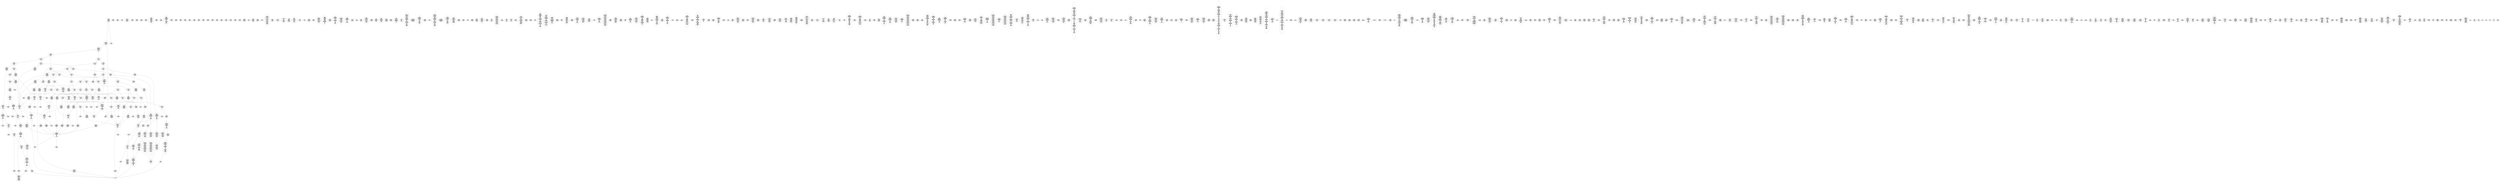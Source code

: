 /* Generated by GvGen v.1.0 (https://www.github.com/stricaud/gvgen) */

digraph G {
compound=true;
   node1 [label="[anywhere]"];
   node2 [label="# 0x0
PUSHX Data
PUSHX Data
MSTORE
CALLVALUE
ISZERO
PUSHX Data
JUMPI
"];
   node3 [label="# 0xc
PUSHX Data
REVERT
"];
   node4 [label="# 0x10
JUMPDEST
PUSHX LogicData
CALLDATASIZE
LT
PUSHX Data
JUMPI
"];
   node5 [label="# 0x1a
PUSHX Data
CALLDATALOAD
PUSHX BitData
SHR
PUSHX LogicData
GT
PUSHX Data
JUMPI
"];
   node6 [label="# 0x2b
PUSHX LogicData
GT
PUSHX Data
JUMPI
"];
   node7 [label="# 0x36
PUSHX LogicData
GT
PUSHX Data
JUMPI
"];
   node8 [label="# 0x41
PUSHX LogicData
EQ
PUSHX Data
JUMPI
"];
   node9 [label="# 0x4c
PUSHX LogicData
EQ
PUSHX Data
JUMPI
"];
   node10 [label="# 0x57
PUSHX LogicData
EQ
PUSHX Data
JUMPI
"];
   node11 [label="# 0x62
PUSHX LogicData
EQ
PUSHX Data
JUMPI
"];
   node12 [label="# 0x6d
PUSHX LogicData
EQ
PUSHX Data
JUMPI
"];
   node13 [label="# 0x78
PUSHX Data
REVERT
"];
   node14 [label="# 0x7c
JUMPDEST
PUSHX LogicData
EQ
PUSHX Data
JUMPI
"];
   node15 [label="# 0x88
PUSHX LogicData
EQ
PUSHX Data
JUMPI
"];
   node16 [label="# 0x93
PUSHX LogicData
EQ
PUSHX Data
JUMPI
"];
   node17 [label="# 0x9e
PUSHX LogicData
EQ
PUSHX Data
JUMPI
"];
   node18 [label="# 0xa9
PUSHX LogicData
EQ
PUSHX Data
JUMPI
"];
   node19 [label="# 0xb4
PUSHX Data
REVERT
"];
   node20 [label="# 0xb8
JUMPDEST
PUSHX LogicData
GT
PUSHX Data
JUMPI
"];
   node21 [label="# 0xc4
PUSHX LogicData
EQ
PUSHX Data
JUMPI
"];
   node22 [label="# 0xcf
PUSHX LogicData
EQ
PUSHX Data
JUMPI
"];
   node23 [label="# 0xda
PUSHX LogicData
EQ
PUSHX Data
JUMPI
"];
   node24 [label="# 0xe5
PUSHX LogicData
EQ
PUSHX Data
JUMPI
"];
   node25 [label="# 0xf0
PUSHX LogicData
EQ
PUSHX Data
JUMPI
"];
   node26 [label="# 0xfb
PUSHX Data
REVERT
"];
   node27 [label="# 0xff
JUMPDEST
PUSHX LogicData
EQ
PUSHX Data
JUMPI
"];
   node28 [label="# 0x10b
PUSHX LogicData
EQ
PUSHX Data
JUMPI
"];
   node29 [label="# 0x116
PUSHX LogicData
EQ
PUSHX Data
JUMPI
"];
   node30 [label="# 0x121
PUSHX LogicData
EQ
PUSHX Data
JUMPI
"];
   node31 [label="# 0x12c
PUSHX Data
REVERT
"];
   node32 [label="# 0x130
JUMPDEST
PUSHX LogicData
GT
PUSHX Data
JUMPI
"];
   node33 [label="# 0x13c
PUSHX LogicData
GT
PUSHX Data
JUMPI
"];
   node34 [label="# 0x147
PUSHX LogicData
EQ
PUSHX Data
JUMPI
"];
   node35 [label="# 0x152
PUSHX LogicData
EQ
PUSHX Data
JUMPI
"];
   node36 [label="# 0x15d
PUSHX LogicData
EQ
PUSHX Data
JUMPI
"];
   node37 [label="# 0x168
PUSHX LogicData
EQ
PUSHX Data
JUMPI
"];
   node38 [label="# 0x173
PUSHX LogicData
EQ
PUSHX Data
JUMPI
"];
   node39 [label="# 0x17e
PUSHX Data
REVERT
"];
   node40 [label="# 0x182
JUMPDEST
PUSHX LogicData
EQ
PUSHX Data
JUMPI
"];
   node41 [label="# 0x18e
PUSHX LogicData
EQ
PUSHX Data
JUMPI
"];
   node42 [label="# 0x199
PUSHX LogicData
EQ
PUSHX Data
JUMPI
"];
   node43 [label="# 0x1a4
PUSHX LogicData
EQ
PUSHX Data
JUMPI
"];
   node44 [label="# 0x1af
PUSHX Data
REVERT
"];
   node45 [label="# 0x1b3
JUMPDEST
PUSHX LogicData
GT
PUSHX Data
JUMPI
"];
   node46 [label="# 0x1bf
PUSHX LogicData
EQ
PUSHX Data
JUMPI
"];
   node47 [label="# 0x1ca
PUSHX LogicData
EQ
PUSHX Data
JUMPI
"];
   node48 [label="# 0x1d5
PUSHX LogicData
EQ
PUSHX Data
JUMPI
"];
   node49 [label="# 0x1e0
PUSHX LogicData
EQ
PUSHX Data
JUMPI
"];
   node50 [label="# 0x1eb
PUSHX LogicData
EQ
PUSHX Data
JUMPI
"];
   node51 [label="# 0x1f6
PUSHX Data
REVERT
"];
   node52 [label="# 0x1fa
JUMPDEST
PUSHX LogicData
EQ
PUSHX Data
JUMPI
"];
   node53 [label="# 0x206
PUSHX LogicData
EQ
PUSHX Data
JUMPI
"];
   node54 [label="# 0x211
PUSHX LogicData
EQ
PUSHX Data
JUMPI
"];
   node55 [label="# 0x21c
PUSHX LogicData
EQ
PUSHX Data
JUMPI
"];
   node56 [label="# 0x227
JUMPDEST
PUSHX Data
REVERT
"];
   node57 [label="# 0x22c
JUMPDEST
PUSHX Data
PUSHX Data
CALLDATASIZE
PUSHX Data
PUSHX Data
JUMP
"];
   node58 [label="# 0x23a
JUMPDEST
PUSHX Data
JUMP
"];
   node59 [label="# 0x23f
JUMPDEST
PUSHX MemData
MLOAD
ISZERO
ISZERO
MSTORE
PUSHX ArithData
ADD
"];
   node60 [label="# 0x24b
JUMPDEST
PUSHX MemData
MLOAD
SUB
RETURN
"];
   node61 [label="# 0x254
JUMPDEST
PUSHX Data
PUSHX Data
CALLDATASIZE
PUSHX Data
PUSHX Data
JUMP
"];
   node62 [label="# 0x262
JUMPDEST
PUSHX Data
JUMP
"];
   node63 [label="# 0x267
JUMPDEST
STOP
"];
   node64 [label="# 0x269
JUMPDEST
PUSHX Data
PUSHX Data
JUMP
"];
   node65 [label="# 0x271
JUMPDEST
PUSHX MemData
MLOAD
PUSHX Data
PUSHX Data
JUMP
"];
   node66 [label="# 0x27e
JUMPDEST
PUSHX Data
PUSHX Data
CALLDATASIZE
PUSHX Data
PUSHX Data
JUMP
"];
   node67 [label="# 0x28c
JUMPDEST
PUSHX Data
JUMP
"];
   node68 [label="# 0x291
JUMPDEST
PUSHX MemData
MLOAD
PUSHX ArithData
PUSHX BitData
PUSHX BitData
SHL
SUB
AND
MSTORE
PUSHX ArithData
ADD
PUSHX Data
JUMP
"];
   node69 [label="# 0x2a9
JUMPDEST
PUSHX Data
PUSHX Data
CALLDATASIZE
PUSHX Data
PUSHX Data
JUMP
"];
   node70 [label="# 0x2b7
JUMPDEST
PUSHX Data
JUMP
"];
   node71 [label="# 0x2bc
JUMPDEST
PUSHX StorData
SLOAD
PUSHX StorData
SLOAD
SUB
"];
   node72 [label="# 0x2c4
JUMPDEST
PUSHX MemData
MLOAD
MSTORE
PUSHX ArithData
ADD
PUSHX Data
JUMP
"];
   node73 [label="# 0x2d2
JUMPDEST
PUSHX Data
PUSHX Data
CALLDATASIZE
PUSHX Data
PUSHX Data
JUMP
"];
   node74 [label="# 0x2e0
JUMPDEST
PUSHX Data
JUMP
"];
   node75 [label="# 0x2e5
JUMPDEST
PUSHX Data
PUSHX Data
CALLDATASIZE
PUSHX Data
PUSHX Data
JUMP
"];
   node76 [label="# 0x2f3
JUMPDEST
PUSHX Data
JUMP
"];
   node77 [label="# 0x2f8
JUMPDEST
PUSHX Data
PUSHX Data
CALLDATASIZE
PUSHX Data
PUSHX Data
JUMP
"];
   node78 [label="# 0x306
JUMPDEST
PUSHX Data
MSTORE
PUSHX Data
PUSHX Data
MSTORE
PUSHX Data
SHA3
PUSHX ArithData
ADD
SLOAD
JUMP
"];
   node79 [label="# 0x31b
JUMPDEST
PUSHX Data
PUSHX Data
CALLDATASIZE
PUSHX Data
PUSHX Data
JUMP
"];
   node80 [label="# 0x329
JUMPDEST
PUSHX Data
JUMP
"];
   node81 [label="# 0x32e
JUMPDEST
PUSHX Data
PUSHX Data
CALLDATASIZE
PUSHX Data
PUSHX Data
JUMP
"];
   node82 [label="# 0x33c
JUMPDEST
PUSHX Data
JUMP
"];
   node83 [label="# 0x341
JUMPDEST
PUSHX Data
MLOAD
PUSHX ArithData
PUSHX BitData
PUSHX BitData
SHL
SUB
AND
MSTORE
PUSHX ArithData
ADD
MSTORE
ADD
PUSHX Data
JUMP
"];
   node84 [label="# 0x360
JUMPDEST
PUSHX Data
PUSHX Data
CALLDATASIZE
PUSHX Data
PUSHX Data
JUMP
"];
   node85 [label="# 0x36e
JUMPDEST
PUSHX Data
JUMP
"];
   node86 [label="# 0x373
JUMPDEST
PUSHX Data
PUSHX Data
CALLDATASIZE
PUSHX Data
PUSHX Data
JUMP
"];
   node87 [label="# 0x381
JUMPDEST
PUSHX Data
JUMP
"];
   node88 [label="# 0x386
JUMPDEST
PUSHX Data
PUSHX Data
CALLDATASIZE
PUSHX Data
PUSHX Data
JUMP
"];
   node89 [label="# 0x394
JUMPDEST
PUSHX Data
JUMP
"];
   node90 [label="# 0x399
JUMPDEST
PUSHX Data
PUSHX Data
JUMP
"];
   node91 [label="# 0x3a1
JUMPDEST
PUSHX Data
PUSHX Data
CALLDATASIZE
PUSHX Data
PUSHX Data
JUMP
"];
   node92 [label="# 0x3af
JUMPDEST
PUSHX Data
JUMP
"];
   node93 [label="# 0x3b4
JUMPDEST
PUSHX StorData
SLOAD
PUSHX BitData
PUSHX BitData
SHL
DIV
PUSHX BitData
AND
PUSHX Data
JUMP
"];
   node94 [label="# 0x3c6
JUMPDEST
PUSHX StorData
SLOAD
PUSHX Data
PUSHX ArithData
PUSHX BitData
PUSHX BitData
SHL
SUB
AND
JUMP
"];
   node95 [label="# 0x3d9
JUMPDEST
PUSHX Data
PUSHX Data
CALLDATASIZE
PUSHX Data
PUSHX Data
JUMP
"];
   node96 [label="# 0x3e7
JUMPDEST
PUSHX Data
JUMP
"];
   node97 [label="# 0x3ec
JUMPDEST
PUSHX Data
PUSHX Data
JUMP
"];
   node98 [label="# 0x413
JUMPDEST
PUSHX Data
PUSHX Data
CALLDATASIZE
PUSHX Data
PUSHX Data
JUMP
"];
   node99 [label="# 0x421
JUMPDEST
PUSHX Data
JUMP
"];
   node100 [label="# 0x426
JUMPDEST
PUSHX Data
PUSHX Data
JUMP
"];
   node101 [label="# 0x42e
JUMPDEST
PUSHX Data
PUSHX Data
JUMP
"];
   node102 [label="# 0x436
JUMPDEST
PUSHX StorData
SLOAD
PUSHX ArithData
PUSHX BitData
PUSHX BitData
SHL
SUB
AND
PUSHX Data
JUMP
"];
   node103 [label="# 0x447
JUMPDEST
PUSHX Data
PUSHX Data
CALLDATASIZE
PUSHX Data
PUSHX Data
JUMP
"];
   node104 [label="# 0x455
JUMPDEST
PUSHX Data
JUMP
"];
   node105 [label="# 0x45a
JUMPDEST
PUSHX Data
PUSHX Data
CALLDATASIZE
PUSHX Data
PUSHX Data
JUMP
"];
   node106 [label="# 0x468
JUMPDEST
PUSHX Data
JUMP
"];
   node107 [label="# 0x46d
JUMPDEST
PUSHX Data
PUSHX Data
JUMP
"];
   node108 [label="# 0x475
JUMPDEST
PUSHX Data
PUSHX Data
JUMP
"];
   node109 [label="# 0x47d
JUMPDEST
PUSHX Data
PUSHX Data
CALLDATASIZE
PUSHX Data
PUSHX Data
JUMP
"];
   node110 [label="# 0x48b
JUMPDEST
PUSHX Data
JUMP
"];
   node111 [label="# 0x490
JUMPDEST
PUSHX Data
PUSHX Data
CALLDATASIZE
PUSHX Data
PUSHX Data
JUMP
"];
   node112 [label="# 0x49e
JUMPDEST
PUSHX Data
JUMP
"];
   node113 [label="# 0x4a3
JUMPDEST
PUSHX Data
PUSHX Data
CALLDATASIZE
PUSHX Data
PUSHX Data
JUMP
"];
   node114 [label="# 0x4b1
JUMPDEST
PUSHX Data
JUMP
"];
   node115 [label="# 0x4b6
JUMPDEST
PUSHX Data
PUSHX Data
CALLDATASIZE
PUSHX Data
PUSHX Data
JUMP
"];
   node116 [label="# 0x4c4
JUMPDEST
PUSHX Data
JUMP
"];
   node117 [label="# 0x4c9
JUMPDEST
PUSHX Data
PUSHX Data
CALLDATASIZE
PUSHX Data
PUSHX Data
JUMP
"];
   node118 [label="# 0x4d7
JUMPDEST
PUSHX Data
JUMP
"];
   node119 [label="# 0x4dc
JUMPDEST
PUSHX Data
PUSHX Data
JUMP
"];
   node120 [label="# 0x4e4
JUMPDEST
PUSHX Data
PUSHX Data
CALLDATASIZE
PUSHX Data
PUSHX Data
JUMP
"];
   node121 [label="# 0x4f2
JUMPDEST
PUSHX Data
JUMP
"];
   node122 [label="# 0x4f7
JUMPDEST
PUSHX Data
PUSHX Data
CALLDATASIZE
PUSHX Data
PUSHX Data
JUMP
"];
   node123 [label="# 0x505
JUMPDEST
PUSHX Data
JUMP
"];
   node124 [label="# 0x50a
JUMPDEST
PUSHX Data
PUSHX Data
CALLDATASIZE
PUSHX Data
PUSHX Data
JUMP
"];
   node125 [label="# 0x518
JUMPDEST
PUSHX Data
JUMP
"];
   node126 [label="# 0x51d
JUMPDEST
PUSHX Data
PUSHX Data
PUSHX Data
JUMP
"];
   node127 [label="# 0x528
JUMPDEST
JUMP
"];
   node128 [label="# 0x52e
JUMPDEST
PUSHX Data
PUSHX Data
CALLER
PUSHX Data
JUMP
"];
   node129 [label="# 0x53a
JUMPDEST
PUSHX Data
PUSHX Data
JUMP
"];
   node130 [label="# 0x544
JUMPDEST
JUMP
"];
   node131 [label="# 0x549
JUMPDEST
PUSHX Data
PUSHX StorData
SLOAD
PUSHX Data
PUSHX Data
JUMP
"];
   node132 [label="# 0x558
JUMPDEST
PUSHX ArithData
ADD
PUSHX ArithData
DIV
MUL
PUSHX ArithData
ADD
PUSHX MemData
MLOAD
ADD
PUSHX Data
MSTORE
MSTORE
PUSHX ArithData
ADD
SLOAD
PUSHX Data
PUSHX Data
JUMP
"];
   node133 [label="# 0x584
JUMPDEST
ISZERO
PUSHX Data
JUMPI
"];
   node134 [label="# 0x58b
PUSHX LogicData
LT
PUSHX Data
JUMPI
"];
   node135 [label="# 0x593
PUSHX ArithData
SLOAD
DIV
MUL
MSTORE
PUSHX ArithData
ADD
PUSHX Data
JUMP
"];
   node136 [label="# 0x5a6
JUMPDEST
ADD
PUSHX Data
MSTORE
PUSHX Data
PUSHX Data
SHA3
"];
   node137 [label="# 0x5b4
JUMPDEST
SLOAD
MSTORE
PUSHX ArithData
ADD
PUSHX ArithData
ADD
GT
PUSHX Data
JUMPI
"];
   node138 [label="# 0x5c8
SUB
PUSHX BitData
AND
ADD
"];
   node139 [label="# 0x5d1
JUMPDEST
JUMP
"];
   node140 [label="# 0x5db
JUMPDEST
PUSHX Data
PUSHX Data
PUSHX Data
JUMP
"];
   node141 [label="# 0x5e6
JUMPDEST
PUSHX Data
JUMPI
"];
   node142 [label="# 0x5eb
PUSHX MemData
MLOAD
PUSHX BitData
PUSHX BitData
SHL
MSTORE
PUSHX ArithData
ADD
PUSHX MemData
MLOAD
SUB
REVERT
"];
   node143 [label="# 0x603
JUMPDEST
PUSHX Data
MSTORE
PUSHX Data
PUSHX Data
MSTORE
PUSHX Data
SHA3
SLOAD
PUSHX ArithData
PUSHX BitData
PUSHX BitData
SHL
SUB
AND
JUMP
"];
   node144 [label="# 0x61f
JUMPDEST
PUSHX Data
PUSHX Data
PUSHX Data
JUMP
"];
   node145 [label="# 0x62a
JUMPDEST
PUSHX ArithData
PUSHX BitData
PUSHX BitData
SHL
SUB
AND
PUSHX ArithData
PUSHX BitData
PUSHX BitData
SHL
SUB
AND
EQ
ISZERO
PUSHX Data
JUMPI
"];
   node146 [label="# 0x647
PUSHX MemData
MLOAD
PUSHX BitData
PUSHX BitData
SHL
MSTORE
PUSHX ArithData
ADD
PUSHX MemData
MLOAD
SUB
REVERT
"];
   node147 [label="# 0x65f
JUMPDEST
CALLER
PUSHX ArithData
PUSHX BitData
PUSHX BitData
SHL
SUB
AND
EQ
ISZERO
PUSHX Data
JUMPI
"];
   node148 [label="# 0x673
PUSHX Data
CALLER
PUSHX Data
JUMP
"];
   node149 [label="# 0x67d
JUMPDEST
ISZERO
"];
   node150 [label="# 0x67f
JUMPDEST
ISZERO
PUSHX Data
JUMPI
"];
   node151 [label="# 0x685
PUSHX MemData
MLOAD
PUSHX BitData
PUSHX BitData
SHL
MSTORE
PUSHX ArithData
ADD
PUSHX MemData
MLOAD
SUB
REVERT
"];
   node152 [label="# 0x69d
JUMPDEST
PUSHX Data
PUSHX Data
JUMP
"];
   node153 [label="# 0x6a8
JUMPDEST
PUSHX Data
PUSHX Data
CALLER
PUSHX Data
JUMP
"];
   node154 [label="# 0x6b4
JUMPDEST
PUSHX Data
PUSHX Data
PUSHX StorData
SLOAD
PUSHX StorData
SLOAD
SUB
JUMP
"];
   node155 [label="# 0x6c3
JUMPDEST
PUSHX Data
PUSHX Data
PUSHX Data
PUSHX Data
JUMP
"];
   node156 [label="# 0x6d4
JUMPDEST
PUSHX Data
PUSHX Data
JUMP
"];
   node157 [label="# 0x6dc
JUMPDEST
PUSHX StorData
SLOAD
PUSHX Data
PUSHX ArithData
PUSHX BitData
PUSHX BitData
SHL
SUB
AND
"];
   node158 [label="# 0x70e
JUMPDEST
LT
ISZERO
PUSHX Data
JUMPI
"];
   node159 [label="# 0x717
PUSHX MemData
MLOAD
PUSHX BitData
PUSHX BitData
SHL
MSTORE
PUSHX ArithData
ADD
MSTORE
PUSHX Data
PUSHX ArithData
PUSHX BitData
PUSHX BitData
SHL
SUB
AND
PUSHX Data
PUSHX ArithData
ADD
PUSHX Data
PUSHX MemData
MLOAD
SUB
GAS
STATICCALL
ISZERO
ISZERO
PUSHX Data
JUMPI
"];
   node160 [label="# 0x755
RETURNDATASIZE
PUSHX Data
RETURNDATACOPY
RETURNDATASIZE
PUSHX Data
REVERT
"];
   node161 [label="# 0x75e
JUMPDEST
PUSHX MemData
MLOAD
RETURNDATASIZE
PUSHX BitData
NOT
PUSHX ArithData
ADD
AND
ADD
PUSHX Data
MSTORE
ADD
PUSHX Data
PUSHX Data
JUMP
"];
   node162 [label="# 0x782
JUMPDEST
PUSHX Data
PUSHX Data
JUMPI
"];
   node163 [label="# 0x78f
PUSHX Data
JUMP
"];
   node164 [label="# 0x794
JUMPDEST
PUSHX MemData
MLOAD
PUSHX BitData
PUSHX BitData
SHL
MSTORE
PUSHX ArithData
ADD
MSTORE
PUSHX ArithData
PUSHX BitData
PUSHX BitData
SHL
SUB
AND
PUSHX Data
PUSHX ArithData
ADD
PUSHX Data
PUSHX MemData
MLOAD
SUB
GAS
STATICCALL
ISZERO
ISZERO
PUSHX Data
JUMPI
"];
   node165 [label="# 0x7d0
RETURNDATASIZE
PUSHX Data
RETURNDATACOPY
RETURNDATASIZE
PUSHX Data
REVERT
"];
   node166 [label="# 0x7d9
JUMPDEST
PUSHX MemData
MLOAD
RETURNDATASIZE
PUSHX BitData
NOT
PUSHX ArithData
ADD
AND
ADD
PUSHX Data
MSTORE
ADD
PUSHX Data
PUSHX Data
JUMP
"];
   node167 [label="# 0x7fd
JUMPDEST
PUSHX Data
PUSHX MemData
MLOAD
PUSHX ArithData
ADD
PUSHX Data
MSTORE
PUSHX Data
MSTORE
PUSHX Data
PUSHX Data
JUMP
"];
   node168 [label="# 0x816
JUMPDEST
PUSHX Data
PUSHX Data
JUMP
"];
   node169 [label="# 0x820
JUMPDEST
PUSHX Data
JUMP
"];
   node170 [label="# 0x827
JUMPDEST
JUMP
"];
   node171 [label="# 0x82f
JUMPDEST
PUSHX Data
PUSHX Data
JUMP
"];
   node172 [label="# 0x83a
JUMPDEST
PUSHX Data
PUSHX Data
CALLER
PUSHX Data
JUMP
"];
   node173 [label="# 0x846
JUMPDEST
MLOAD
PUSHX Data
PUSHX Data
PUSHX StorData
SLOAD
PUSHX StorData
SLOAD
SUB
JUMP
"];
   node174 [label="# 0x859
JUMPDEST
PUSHX Data
PUSHX Data
JUMP
"];
   node175 [label="# 0x863
JUMPDEST
GT
ISZERO
PUSHX Data
JUMPI
"];
   node176 [label="# 0x86a
PUSHX MemData
MLOAD
PUSHX BitData
PUSHX BitData
SHL
MSTORE
PUSHX Data
PUSHX ArithData
ADD
MSTORE
PUSHX Data
PUSHX ArithData
ADD
MSTORE
PUSHX Data
PUSHX ArithData
ADD
MSTORE
PUSHX ArithData
ADD
"];
   node177 [label="# 0x8ad
JUMPDEST
PUSHX MemData
MLOAD
SUB
REVERT
"];
   node178 [label="# 0x8b6
JUMPDEST
PUSHX Data
"];
   node179 [label="# 0x8b9
JUMPDEST
LT
ISZERO
PUSHX Data
JUMPI
"];
   node180 [label="# 0x8c2
PUSHX Data
MLOAD
LT
PUSHX Data
JUMPI
"];
   node181 [label="# 0x8cf
PUSHX Data
PUSHX Data
JUMP
"];
   node182 [label="# 0x8d6
JUMPDEST
PUSHX ArithData
MUL
PUSHX ArithData
ADD
ADD
MLOAD
PUSHX Data
PUSHX MemData
MLOAD
PUSHX ArithData
ADD
PUSHX Data
MSTORE
PUSHX Data
MSTORE
PUSHX Data
PUSHX Data
JUMP
"];
   node183 [label="# 0x8f7
JUMPDEST
PUSHX Data
PUSHX Data
JUMP
"];
   node184 [label="# 0x900
JUMPDEST
PUSHX Data
JUMP
"];
   node185 [label="# 0x907
JUMPDEST
JUMP
"];
   node186 [label="# 0x90d
JUMPDEST
PUSHX Data
MSTORE
PUSHX Data
PUSHX ArithData
MSTORE
PUSHX Data
SHA3
MLOAD
ADD
MSTORE
SLOAD
PUSHX ArithData
PUSHX BitData
PUSHX BitData
SHL
SUB
AND
MSTORE
PUSHX BitData
PUSHX BitData
SHL
DIV
PUSHX ArithData
PUSHX BitData
PUSHX BitData
SHL
SUB
AND
ADD
MSTORE
PUSHX Data
JUMPI
"];
   node187 [label="# 0x953
PUSHX Data
MLOAD
ADD
MSTORE
PUSHX StorData
SLOAD
PUSHX ArithData
PUSHX BitData
PUSHX BitData
SHL
SUB
AND
MSTORE
PUSHX BitData
PUSHX BitData
SHL
DIV
PUSHX ArithData
PUSHX BitData
PUSHX BitData
SHL
SUB
AND
PUSHX ArithData
ADD
MSTORE
"];
   node188 [label="# 0x982
JUMPDEST
PUSHX ArithData
ADD
MLOAD
PUSHX Data
PUSHX Data
PUSHX Data
PUSHX ArithData
PUSHX BitData
PUSHX BitData
SHL
SUB
AND
PUSHX Data
JUMP
"];
   node189 [label="# 0x9a1
JUMPDEST
PUSHX Data
PUSHX Data
JUMP
"];
   node190 [label="# 0x9ab
JUMPDEST
MLOAD
JUMP
"];
   node191 [label="# 0x9b9
JUMPDEST
PUSHX Data
MSTORE
PUSHX Data
PUSHX Data
MSTORE
PUSHX Data
SHA3
PUSHX ArithData
ADD
SLOAD
PUSHX Data
CALLER
PUSHX Data
JUMP
"];
   node192 [label="# 0x9d5
JUMPDEST
PUSHX Data
PUSHX Data
JUMP
"];
   node193 [label="# 0x9df
JUMPDEST
PUSHX StorData
SLOAD
PUSHX ArithData
PUSHX BitData
PUSHX BitData
SHL
SUB
AND
CALLER
EQ
PUSHX Data
JUMPI
"];
   node194 [label="# 0x9f2
PUSHX MemData
MLOAD
PUSHX BitData
PUSHX BitData
SHL
MSTORE
PUSHX ArithData
ADD
PUSHX Data
PUSHX Data
JUMP
"];
   node195 [label="# 0xa09
JUMPDEST
MLOAD
PUSHX Data
PUSHX Data
PUSHX ArithData
ADD
PUSHX Data
JUMP
"];
   node196 [label="# 0xa1c
JUMPDEST
JUMP
"];
   node197 [label="# 0xa20
JUMPDEST
PUSHX ArithData
PUSHX BitData
PUSHX BitData
SHL
SUB
AND
CALLER
EQ
PUSHX Data
JUMPI
"];
   node198 [label="# 0xa31
PUSHX MemData
MLOAD
PUSHX BitData
PUSHX BitData
SHL
MSTORE
PUSHX Data
PUSHX ArithData
ADD
MSTORE
PUSHX Data
PUSHX ArithData
ADD
MSTORE
PUSHX Data
PUSHX ArithData
ADD
MSTORE
PUSHX BitData
PUSHX BitData
SHL
PUSHX ArithData
ADD
MSTORE
PUSHX ArithData
ADD
PUSHX Data
JUMP
"];
   node199 [label="# 0xa90
JUMPDEST
PUSHX Data
PUSHX Data
JUMP
"];
   node200 [label="# 0xa9a
JUMPDEST
PUSHX StorData
SLOAD
PUSHX ArithData
PUSHX BitData
PUSHX BitData
SHL
SUB
AND
CALLER
EQ
PUSHX Data
JUMPI
"];
   node201 [label="# 0xaad
PUSHX MemData
MLOAD
PUSHX BitData
PUSHX BitData
SHL
MSTORE
PUSHX ArithData
ADD
PUSHX Data
PUSHX Data
JUMP
"];
   node202 [label="# 0xac4
JUMPDEST
PUSHX Data
PUSHX Data
JUMP
"];
   node203 [label="# 0xacc
JUMPDEST
JUMP
"];
   node204 [label="# 0xace
JUMPDEST
PUSHX Data
PUSHX MemData
MLOAD
PUSHX ArithData
ADD
PUSHX Data
MSTORE
PUSHX Data
MSTORE
PUSHX Data
JUMP
"];
   node205 [label="# 0xae9
JUMPDEST
PUSHX Data
PUSHX Data
PUSHX Data
JUMP
"];
   node206 [label="# 0xaf4
JUMPDEST
MLOAD
JUMP
"];
   node207 [label="# 0xafb
JUMPDEST
PUSHX Data
PUSHX ArithData
PUSHX BitData
PUSHX BitData
SHL
SUB
AND
PUSHX Data
JUMPI
"];
   node208 [label="# 0xb0c
PUSHX MemData
MLOAD
PUSHX BitData
PUSHX BitData
SHL
MSTORE
PUSHX ArithData
ADD
PUSHX MemData
MLOAD
SUB
REVERT
"];
   node209 [label="# 0xb24
JUMPDEST
PUSHX ArithData
PUSHX BitData
PUSHX BitData
SHL
SUB
AND
PUSHX Data
MSTORE
PUSHX Data
PUSHX Data
MSTORE
PUSHX Data
SHA3
SLOAD
PUSHX ArithData
PUSHX BitData
PUSHX BitData
SHL
SUB
AND
JUMP
"];
   node210 [label="# 0xb49
JUMPDEST
PUSHX StorData
SLOAD
PUSHX ArithData
PUSHX BitData
PUSHX BitData
SHL
SUB
AND
CALLER
EQ
PUSHX Data
JUMPI
"];
   node211 [label="# 0xb5c
PUSHX MemData
MLOAD
PUSHX BitData
PUSHX BitData
SHL
MSTORE
PUSHX ArithData
ADD
PUSHX Data
PUSHX Data
JUMP
"];
   node212 [label="# 0xb73
JUMPDEST
PUSHX Data
PUSHX Data
PUSHX Data
JUMP
"];
   node213 [label="# 0xb7d
JUMPDEST
PUSHX StorData
SLOAD
PUSHX ArithData
PUSHX BitData
PUSHX BitData
SHL
SUB
AND
CALLER
EQ
PUSHX Data
JUMPI
"];
   node214 [label="# 0xb90
PUSHX MemData
MLOAD
PUSHX BitData
PUSHX BitData
SHL
MSTORE
PUSHX ArithData
ADD
PUSHX Data
PUSHX Data
JUMP
"];
   node215 [label="# 0xba7
JUMPDEST
PUSHX Data
PUSHX Data
JUMP
"];
   node216 [label="# 0xbaf
JUMPDEST
PUSHX Data
MSTORE
PUSHX Data
PUSHX Data
MSTORE
PUSHX Data
SHA3
PUSHX Data
PUSHX Data
JUMP
"];
   node217 [label="# 0xbc7
JUMPDEST
JUMP
"];
   node218 [label="# 0xbce
JUMPDEST
PUSHX Data
MSTORE
PUSHX Data
PUSHX Data
MSTORE
PUSHX Data
SHA3
PUSHX ArithData
PUSHX BitData
PUSHX BitData
SHL
SUB
AND
MSTORE
MSTORE
SHA3
SLOAD
PUSHX BitData
AND
JUMP
"];
   node219 [label="# 0xbf9
JUMPDEST
PUSHX Data
PUSHX StorData
SLOAD
PUSHX Data
PUSHX Data
JUMP
"];
   node220 [label="# 0xc08
JUMPDEST
CALLER
PUSHX Data
PUSHX Data
JUMP
"];
   node221 [label="# 0xc12
JUMPDEST
PUSHX ArithData
PUSHX BitData
PUSHX BitData
SHL
SUB
AND
PUSHX ArithData
PUSHX BitData
PUSHX BitData
SHL
SUB
AND
EQ
ISZERO
PUSHX Data
JUMPI
"];
   node222 [label="# 0xc2c
PUSHX Data
JUMPI
"];
   node223 [label="# 0xc31
PUSHX Data
PUSHX Data
JUMP
"];
   node224 [label="# 0xc37
JUMPDEST
PUSHX Data
"];
   node225 [label="# 0xc3a
JUMPDEST
PUSHX ArithData
PUSHX BitData
PUSHX BitData
SHL
SUB
AND
PUSHX Data
MSTORE
PUSHX Data
PUSHX Data
MSTORE
PUSHX Data
SHA3
SLOAD
PUSHX BitData
NOT
AND
PUSHX LogicData
GT
ISZERO
PUSHX Data
JUMPI
"];
   node226 [label="# 0xc64
PUSHX Data
PUSHX Data
JUMP
"];
   node227 [label="# 0xc6b
JUMPDEST
MUL
OR
SSTORE
PUSHX ArithData
PUSHX BitData
PUSHX BitData
SHL
SUB
AND
PUSHX ArithData
PUSHX BitData
PUSHX BitData
SHL
SUB
AND
PUSHX Data
PUSHX MemData
MLOAD
PUSHX Data
ISZERO
ISZERO
MSTORE
PUSHX ArithData
ADD
JUMP
"];
   node228 [label="# 0xcb7
JUMPDEST
PUSHX MemData
MLOAD
SUB
LOGX
JUMP
"];
   node229 [label="# 0xcc4
JUMPDEST
PUSHX Data
PUSHX Data
JUMP
"];
   node230 [label="# 0xcce
JUMPDEST
PUSHX Data
PUSHX Data
JUMP
"];
   node231 [label="# 0xcd9
JUMPDEST
PUSHX ArithData
PUSHX BitData
PUSHX BitData
SHL
SUB
AND
EXTCODESIZE
ISZERO
ISZERO
ISZERO
PUSHX Data
JUMPI
"];
   node232 [label="# 0xced
PUSHX Data
PUSHX Data
JUMP
"];
   node233 [label="# 0xcf9
JUMPDEST
ISZERO
"];
   node234 [label="# 0xcfb
JUMPDEST
ISZERO
PUSHX Data
JUMPI
"];
   node235 [label="# 0xd01
PUSHX MemData
MLOAD
PUSHX BitData
PUSHX BitData
SHL
MSTORE
PUSHX ArithData
ADD
PUSHX MemData
MLOAD
SUB
REVERT
"];
   node236 [label="# 0xd19
JUMPDEST
PUSHX Data
PUSHX Data
PUSHX Data
JUMP
"];
   node237 [label="# 0xd24
JUMPDEST
PUSHX Data
JUMPI
"];
   node238 [label="# 0xd29
PUSHX MemData
MLOAD
PUSHX BitData
PUSHX BitData
SHL
MSTORE
PUSHX ArithData
ADD
PUSHX MemData
MLOAD
SUB
REVERT
"];
   node239 [label="# 0xd41
JUMPDEST
PUSHX Data
PUSHX Data
PUSHX Data
JUMP
"];
   node240 [label="# 0xd4b
JUMPDEST
MLOAD
PUSHX LogicData
EQ
ISZERO
PUSHX Data
JUMPI
"];
   node241 [label="# 0xd58
PUSHX MemData
MLOAD
PUSHX ArithData
ADD
PUSHX Data
MSTORE
PUSHX Data
MSTORE
PUSHX Data
JUMP
"];
   node242 [label="# 0xd6c
JUMPDEST
PUSHX Data
PUSHX Data
JUMP
"];
   node243 [label="# 0xd76
JUMPDEST
PUSHX MemData
MLOAD
PUSHX ArithData
ADD
PUSHX Data
PUSHX Data
JUMP
"];
   node244 [label="# 0xd87
JUMPDEST
PUSHX MemData
MLOAD
PUSHX ArithData
SUB
SUB
MSTORE
PUSHX Data
MSTORE
JUMP
"];
   node245 [label="# 0xd9d
JUMPDEST
PUSHX Data
MSTORE
PUSHX Data
PUSHX Data
MSTORE
PUSHX Data
SHA3
PUSHX Data
PUSHX Data
JUMP
"];
   node246 [label="# 0xdb4
JUMPDEST
PUSHX Data
MSTORE
PUSHX Data
PUSHX Data
MSTORE
PUSHX Data
SHA3
PUSHX ArithData
ADD
SLOAD
PUSHX Data
CALLER
PUSHX Data
JUMP
"];
   node247 [label="# 0xdd0
JUMPDEST
PUSHX Data
PUSHX Data
JUMP
"];
   node248 [label="# 0xdda
JUMPDEST
PUSHX StorData
SLOAD
PUSHX Data
PUSHX Data
JUMP
"];
   node249 [label="# 0xde7
JUMPDEST
PUSHX ArithData
ADD
PUSHX ArithData
DIV
MUL
PUSHX ArithData
ADD
PUSHX MemData
MLOAD
ADD
PUSHX Data
MSTORE
MSTORE
PUSHX ArithData
ADD
SLOAD
PUSHX Data
PUSHX Data
JUMP
"];
   node250 [label="# 0xe13
JUMPDEST
ISZERO
PUSHX Data
JUMPI
"];
   node251 [label="# 0xe1a
PUSHX LogicData
LT
PUSHX Data
JUMPI
"];
   node252 [label="# 0xe22
PUSHX ArithData
SLOAD
DIV
MUL
MSTORE
PUSHX ArithData
ADD
PUSHX Data
JUMP
"];
   node253 [label="# 0xe35
JUMPDEST
ADD
PUSHX Data
MSTORE
PUSHX Data
PUSHX Data
SHA3
"];
   node254 [label="# 0xe43
JUMPDEST
SLOAD
MSTORE
PUSHX ArithData
ADD
PUSHX ArithData
ADD
GT
PUSHX Data
JUMPI
"];
   node255 [label="# 0xe57
SUB
PUSHX BitData
AND
ADD
"];
   node256 [label="# 0xe60
JUMPDEST
JUMP
"];
   node257 [label="# 0xe68
JUMPDEST
PUSHX ArithData
PUSHX BitData
PUSHX BitData
SHL
SUB
AND
PUSHX Data
MSTORE
PUSHX Data
PUSHX Data
MSTORE
PUSHX Data
SHA3
AND
MSTORE
MSTORE
SHA3
SLOAD
PUSHX BitData
AND
ISZERO
PUSHX Data
JUMPI
"];
   node258 [label="# 0xe99
PUSHX Data
PUSHX Data
JUMP
"];
   node259 [label="# 0xea0
JUMPDEST
PUSHX ArithData
PUSHX BitData
PUSHX BitData
SHL
SUB
AND
PUSHX Data
MSTORE
PUSHX Data
PUSHX Data
MSTORE
PUSHX Data
SHA3
SLOAD
PUSHX BitData
AND
PUSHX LogicData
GT
ISZERO
PUSHX Data
JUMPI
"];
   node260 [label="# 0xec6
PUSHX Data
PUSHX Data
JUMP
"];
   node261 [label="# 0xecd
JUMPDEST
EQ
ISZERO
PUSHX Data
JUMPI
"];
   node262 [label="# 0xed5
PUSHX Data
PUSHX Data
JUMP
"];
   node263 [label="# 0xedf
JUMPDEST
PUSHX Data
PUSHX Data
CALLER
PUSHX Data
JUMP
"];
   node264 [label="# 0xeeb
JUMPDEST
PUSHX StorData
SLOAD
PUSHX ArithData
PUSHX BitData
PUSHX BitData
SHL
SUB
NOT
AND
PUSHX ArithData
PUSHX BitData
PUSHX BitData
SHL
SUB
AND
OR
SSTORE
JUMP
"];
   node265 [label="# 0xf0e
JUMPDEST
PUSHX StorData
SLOAD
PUSHX ArithData
PUSHX BitData
PUSHX BitData
SHL
SUB
AND
CALLER
EQ
PUSHX Data
JUMPI
"];
   node266 [label="# 0xf21
PUSHX MemData
MLOAD
PUSHX BitData
PUSHX BitData
SHL
MSTORE
PUSHX ArithData
ADD
PUSHX Data
PUSHX Data
JUMP
"];
   node267 [label="# 0xf38
JUMPDEST
PUSHX ArithData
PUSHX BitData
PUSHX BitData
SHL
SUB
AND
PUSHX Data
JUMPI
"];
   node268 [label="# 0xf47
PUSHX MemData
MLOAD
PUSHX BitData
PUSHX BitData
SHL
MSTORE
PUSHX Data
PUSHX ArithData
ADD
MSTORE
PUSHX Data
PUSHX ArithData
ADD
MSTORE
PUSHX Data
PUSHX ArithData
ADD
MSTORE
PUSHX BitData
PUSHX BitData
SHL
PUSHX ArithData
ADD
MSTORE
PUSHX ArithData
ADD
PUSHX Data
JUMP
"];
   node269 [label="# 0xf9d
JUMPDEST
PUSHX Data
PUSHX Data
JUMP
"];
   node270 [label="# 0xfa6
JUMPDEST
JUMP
"];
   node271 [label="# 0xfa9
JUMPDEST
PUSHX Data
PUSHX Data
JUMP
"];
   node272 [label="# 0xfb3
JUMPDEST
PUSHX Data
JUMPI
"];
   node273 [label="# 0xfb8
PUSHX Data
MSTORE
PUSHX Data
PUSHX Data
MSTORE
PUSHX Data
SHA3
PUSHX ArithData
PUSHX BitData
PUSHX BitData
SHL
SUB
AND
MSTORE
MSTORE
SHA3
SLOAD
PUSHX BitData
NOT
AND
PUSHX BitData
OR
SSTORE
PUSHX Data
CALLER
JUMP
"];
   node274 [label="# 0xfeb
JUMPDEST
PUSHX ArithData
PUSHX BitData
PUSHX BitData
SHL
SUB
AND
PUSHX ArithData
PUSHX BitData
PUSHX BitData
SHL
SUB
AND
PUSHX Data
PUSHX MemData
MLOAD
PUSHX MemData
MLOAD
SUB
LOGX
JUMP
"];
   node275 [label="# 0x102f
JUMPDEST
PUSHX Data
PUSHX Data
PUSHX ArithData
PUSHX BitData
PUSHX BitData
SHL
SUB
AND
PUSHX Data
JUMP
"];
   node276 [label="# 0x1044
JUMPDEST
PUSHX Data
PUSHX ArithData
PUSHX BitData
PUSHX BitData
SHL
SUB
NOT
AND
PUSHX BitData
PUSHX BitData
SHL
EQ
PUSHX Data
JUMPI
"];
   node277 [label="# 0x1060
PUSHX Data
PUSHX Data
JUMP
"];
   node278 [label="# 0x1069
JUMPDEST
PUSHX Data
PUSHX Data
JUMP
"];
   node279 [label="# 0x1073
JUMPDEST
PUSHX Data
JUMPI
"];
   node280 [label="# 0x1078
PUSHX Data
PUSHX ArithData
PUSHX BitData
PUSHX BitData
SHL
SUB
AND
PUSHX Data
PUSHX Data
JUMP
"];
   node281 [label="# 0x108b
JUMPDEST
PUSHX Data
PUSHX Data
PUSHX Data
JUMP
"];
   node282 [label="# 0x1096
JUMPDEST
PUSHX MemData
MLOAD
PUSHX ArithData
ADD
PUSHX Data
PUSHX Data
JUMP
"];
   node283 [label="# 0x10a7
JUMPDEST
PUSHX MemData
MLOAD
PUSHX BitData
NOT
SUB
ADD
MSTORE
MSTORE
PUSHX BitData
PUSHX BitData
SHL
MSTORE
PUSHX Data
PUSHX ArithData
ADD
PUSHX Data
JUMP
"];
   node284 [label="# 0x10cd
JUMPDEST
PUSHX LogicData
PUSHX ArithData
PUSHX BitData
PUSHX BitData
SHL
SUB
AND
GT
ISZERO
PUSHX Data
JUMPI
"];
   node285 [label="# 0x10e1
PUSHX MemData
MLOAD
PUSHX BitData
PUSHX BitData
SHL
MSTORE
PUSHX Data
PUSHX ArithData
ADD
MSTORE
PUSHX Data
PUSHX ArithData
ADD
MSTORE
PUSHX Data
PUSHX ArithData
ADD
MSTORE
PUSHX BitData
PUSHX BitData
SHL
PUSHX ArithData
ADD
MSTORE
PUSHX ArithData
ADD
PUSHX Data
JUMP
"];
   node286 [label="# 0x113b
JUMPDEST
PUSHX ArithData
PUSHX BitData
PUSHX BitData
SHL
SUB
AND
PUSHX Data
JUMPI
"];
   node287 [label="# 0x114a
PUSHX MemData
MLOAD
PUSHX BitData
PUSHX BitData
SHL
MSTORE
PUSHX Data
PUSHX ArithData
ADD
MSTORE
PUSHX Data
PUSHX ArithData
ADD
MSTORE
PUSHX Data
PUSHX ArithData
ADD
MSTORE
PUSHX ArithData
ADD
PUSHX Data
JUMP
"];
   node288 [label="# 0x1191
JUMPDEST
PUSHX Data
MLOAD
ADD
MSTORE
PUSHX ArithData
PUSHX BitData
PUSHX BitData
SHL
SUB
AND
MSTORE
PUSHX ArithData
PUSHX BitData
PUSHX BitData
SHL
SUB
AND
PUSHX ArithData
ADD
MSTORE
PUSHX BitData
PUSHX BitData
SHL
MUL
OR
PUSHX Data
SSTORE
JUMP
"];
   node289 [label="# 0x11ca
JUMPDEST
PUSHX StorData
SLOAD
LT
ISZERO
PUSHX Data
JUMPI
"];
   node290 [label="# 0x11d7
PUSHX Data
MSTORE
PUSHX Data
PUSHX Data
MSTORE
PUSHX Data
SHA3
SLOAD
PUSHX BitData
PUSHX BitData
SHL
DIV
PUSHX BitData
AND
ISZERO
JUMP
"];
   node291 [label="# 0x11f5
JUMPDEST
PUSHX Data
MSTORE
PUSHX Data
PUSHX Data
MSTORE
PUSHX MemData
SHA3
SLOAD
PUSHX ArithData
PUSHX BitData
PUSHX BitData
SHL
SUB
NOT
AND
PUSHX ArithData
PUSHX BitData
PUSHX BitData
SHL
SUB
AND
OR
SSTORE
MLOAD
AND
PUSHX Data
LOGX
JUMP
"];
   node292 [label="# 0x1251
JUMPDEST
PUSHX Data
LT
PUSHX Data
JUMPI
"];
   node293 [label="# 0x125b
PUSHX Data
JUMP
"];
   node294 [label="# 0x1260
JUMPDEST
JUMP
"];
   node295 [label="# 0x1267
JUMPDEST
PUSHX StorData
SLOAD
PUSHX ArithData
PUSHX BitData
PUSHX BitData
SHL
SUB
AND
PUSHX Data
JUMPI
"];
   node296 [label="# 0x1279
PUSHX MemData
MLOAD
PUSHX BitData
PUSHX BitData
SHL
MSTORE
PUSHX ArithData
ADD
PUSHX MemData
MLOAD
SUB
REVERT
"];
   node297 [label="# 0x1290
JUMPDEST
PUSHX Data
JUMPI
"];
   node298 [label="# 0x1296
PUSHX MemData
MLOAD
PUSHX BitData
PUSHX BitData
SHL
MSTORE
PUSHX ArithData
ADD
PUSHX MemData
MLOAD
SUB
REVERT
"];
   node299 [label="# 0x12ae
JUMPDEST
PUSHX Data
PUSHX Data
PUSHX Data
JUMP
"];
   node300 [label="# 0x12bb
JUMPDEST
PUSHX ArithData
PUSHX BitData
PUSHX BitData
SHL
SUB
AND
PUSHX Data
MSTORE
PUSHX Data
PUSHX Data
MSTORE
PUSHX Data
SHA3
SLOAD
PUSHX BitData
NOT
AND
PUSHX ArithData
PUSHX BitData
PUSHX BitData
SHL
SUB
AND
ADD
AND
OR
PUSHX ArithData
PUSHX BitData
NOT
AND
OR
DIV
AND
ADD
AND
MUL
OR
SSTORE
MSTORE
PUSHX Data
MSTORE
SHA3
SLOAD
PUSHX ArithData
PUSHX BitData
PUSHX BitData
SHL
SUB
NOT
AND
OR
PUSHX BitData
PUSHX BitData
SHL
TIMESTAMP
AND
MUL
OR
SSTORE
ADD
ISZERO
PUSHX Data
JUMPI
"];
   node301 [label="# 0x135e
PUSHX ArithData
PUSHX BitData
PUSHX BitData
SHL
SUB
AND
EXTCODESIZE
ISZERO
ISZERO
"];
   node302 [label="# 0x136c
JUMPDEST
ISZERO
PUSHX Data
JUMPI
"];
   node303 [label="# 0x1372
JUMPDEST
PUSHX MemData
MLOAD
PUSHX ArithData
PUSHX BitData
PUSHX BitData
SHL
SUB
AND
PUSHX Data
PUSHX Data
LOGX
PUSHX Data
PUSHX Data
PUSHX ArithData
ADD
PUSHX Data
JUMP
"];
   node304 [label="# 0x13bd
JUMPDEST
PUSHX Data
JUMPI
"];
   node305 [label="# 0x13c2
PUSHX MemData
MLOAD
PUSHX BitData
PUSHX BitData
SHL
MSTORE
PUSHX ArithData
ADD
PUSHX MemData
MLOAD
SUB
REVERT
"];
   node306 [label="# 0x13da
JUMPDEST
EQ
ISZERO
PUSHX Data
JUMPI
"];
   node307 [label="# 0x13e3
PUSHX StorData
SLOAD
EQ
PUSHX Data
JUMPI
"];
   node308 [label="# 0x13ec
PUSHX Data
REVERT
"];
   node309 [label="# 0x13f0
JUMPDEST
PUSHX Data
JUMP
"];
   node310 [label="# 0x13f5
JUMPDEST
"];
   node311 [label="# 0x13f6
JUMPDEST
PUSHX MemData
MLOAD
PUSHX ArithData
ADD
PUSHX ArithData
PUSHX BitData
PUSHX BitData
SHL
SUB
AND
PUSHX Data
PUSHX Data
LOGX
EQ
ISZERO
PUSHX Data
JUMPI
"];
   node312 [label="# 0x143b
JUMPDEST
PUSHX Data
SSTORE
"];
   node313 [label="# 0x1440
JUMPDEST
JUMP
"];
   node314 [label="# 0x1447
JUMPDEST
PUSHX Data
PUSHX Data
PUSHX Data
JUMP
"];
   node315 [label="# 0x1452
JUMPDEST
PUSHX ArithData
PUSHX BitData
PUSHX BitData
SHL
SUB
AND
PUSHX ArithData
ADD
MLOAD
PUSHX ArithData
PUSHX BitData
PUSHX BitData
SHL
SUB
AND
EQ
PUSHX Data
JUMPI
"];
   node316 [label="# 0x1472
PUSHX MemData
MLOAD
PUSHX BitData
PUSHX BitData
SHL
MSTORE
PUSHX ArithData
ADD
PUSHX MemData
MLOAD
SUB
REVERT
"];
   node317 [label="# 0x1489
JUMPDEST
PUSHX Data
CALLER
PUSHX ArithData
PUSHX BitData
PUSHX BitData
SHL
SUB
AND
EQ
PUSHX Data
JUMPI
"];
   node318 [label="# 0x149d
PUSHX Data
CALLER
PUSHX Data
JUMP
"];
   node319 [label="# 0x14a7
JUMPDEST
PUSHX Data
JUMPI
"];
   node320 [label="# 0x14ad
CALLER
PUSHX Data
PUSHX Data
JUMP
"];
   node321 [label="# 0x14b7
JUMPDEST
PUSHX ArithData
PUSHX BitData
PUSHX BitData
SHL
SUB
AND
EQ
"];
   node322 [label="# 0x14c2
JUMPDEST
PUSHX Data
JUMPI
"];
   node323 [label="# 0x14ca
PUSHX MemData
MLOAD
PUSHX BitData
PUSHX BitData
SHL
MSTORE
PUSHX ArithData
ADD
PUSHX MemData
MLOAD
SUB
REVERT
"];
   node324 [label="# 0x14e2
JUMPDEST
PUSHX ArithData
PUSHX BitData
PUSHX BitData
SHL
SUB
AND
PUSHX Data
JUMPI
"];
   node325 [label="# 0x14f1
PUSHX MemData
MLOAD
PUSHX BitData
PUSHX BitData
SHL
MSTORE
PUSHX ArithData
ADD
PUSHX MemData
MLOAD
SUB
REVERT
"];
   node326 [label="# 0x1509
JUMPDEST
PUSHX Data
PUSHX Data
PUSHX Data
JUMP
"];
   node327 [label="# 0x1516
JUMPDEST
PUSHX Data
PUSHX Data
PUSHX Data
JUMP
"];
   node328 [label="# 0x1522
JUMPDEST
PUSHX ArithData
PUSHX BitData
PUSHX BitData
SHL
SUB
AND
PUSHX Data
MSTORE
PUSHX Data
PUSHX Data
MSTORE
PUSHX Data
SHA3
SLOAD
PUSHX BitData
NOT
AND
PUSHX ArithData
PUSHX BitData
PUSHX BitData
SHL
SUB
AND
PUSHX BitData
NOT
ADD
AND
OR
SSTORE
AND
MSTORE
SHA3
SLOAD
AND
AND
PUSHX ArithData
ADD
AND
OR
SSTORE
MSTORE
PUSHX Data
MSTORE
SHA3
SLOAD
PUSHX ArithData
PUSHX BitData
PUSHX BitData
SHL
SUB
NOT
AND
OR
PUSHX BitData
PUSHX BitData
SHL
TIMESTAMP
AND
MUL
OR
SSTORE
ADD
MSTORE
SHA3
SLOAD
AND
PUSHX Data
JUMPI
"];
   node329 [label="# 0x15bd
PUSHX StorData
SLOAD
EQ
PUSHX Data
JUMPI
"];
   node330 [label="# 0x15c6
SLOAD
PUSHX ArithData
ADD
MLOAD
PUSHX ArithData
PUSHX BitData
PUSHX BitData
SHL
SUB
AND
PUSHX BitData
PUSHX BitData
SHL
MUL
PUSHX ArithData
PUSHX BitData
PUSHX BitData
SHL
SUB
NOT
AND
PUSHX ArithData
PUSHX BitData
PUSHX BitData
SHL
SUB
AND
OR
OR
SSTORE
"];
   node331 [label="# 0x15f6
JUMPDEST
PUSHX ArithData
PUSHX BitData
PUSHX BitData
SHL
SUB
AND
PUSHX ArithData
PUSHX BitData
PUSHX BitData
SHL
SUB
AND
PUSHX Data
PUSHX MemData
MLOAD
PUSHX MemData
MLOAD
SUB
LOGX
PUSHX Data
JUMP
"];
   node332 [label="# 0x163f
JUMPDEST
PUSHX Data
PUSHX Data
JUMP
"];
   node333 [label="# 0x1649
JUMPDEST
PUSHX Data
MSTORE
PUSHX Data
PUSHX Data
MSTORE
PUSHX Data
SHA3
PUSHX Data
PUSHX Data
JUMP
"];
   node334 [label="# 0x1661
JUMPDEST
PUSHX Data
PUSHX Data
JUMP
"];
   node335 [label="# 0x166b
JUMPDEST
PUSHX Data
MSTORE
PUSHX Data
PUSHX Data
MSTORE
PUSHX Data
SHA3
PUSHX Data
PUSHX Data
JUMP
"];
   node336 [label="# 0x1683
JUMPDEST
PUSHX StorData
SLOAD
PUSHX BitData
PUSHX BitData
SHL
DIV
PUSHX BitData
AND
PUSHX Data
JUMPI
"];
   node337 [label="# 0x1695
PUSHX MemData
MLOAD
PUSHX BitData
PUSHX BitData
SHL
MSTORE
PUSHX Data
PUSHX ArithData
ADD
MSTORE
PUSHX Data
PUSHX ArithData
ADD
MSTORE
PUSHX BitData
PUSHX BitData
SHL
PUSHX ArithData
ADD
MSTORE
PUSHX ArithData
ADD
PUSHX Data
JUMP
"];
   node338 [label="# 0x16d3
JUMPDEST
PUSHX StorData
SLOAD
PUSHX BitData
PUSHX BitData
SHL
NOT
AND
SSTORE
PUSHX Data
CALLER
"];
   node339 [label="# 0x1703
JUMPDEST
PUSHX MemData
MLOAD
PUSHX ArithData
PUSHX BitData
PUSHX BitData
SHL
SUB
AND
MSTORE
PUSHX ArithData
ADD
PUSHX MemData
MLOAD
SUB
LOGX
JUMP
"];
   node340 [label="# 0x1720
JUMPDEST
PUSHX Data
MLOAD
PUSHX ArithData
ADD
MSTORE
PUSHX Data
MSTORE
PUSHX ArithData
ADD
MSTORE
ADD
MSTORE
PUSHX StorData
SLOAD
LT
ISZERO
PUSHX Data
JUMPI
"];
   node341 [label="# 0x1749
PUSHX Data
MSTORE
PUSHX Data
PUSHX ArithData
MSTORE
PUSHX Data
SHA3
MLOAD
PUSHX ArithData
ADD
MSTORE
SLOAD
PUSHX ArithData
PUSHX BitData
PUSHX BitData
SHL
SUB
AND
MSTORE
PUSHX BitData
PUSHX BitData
SHL
DIV
PUSHX ArithData
PUSHX BitData
PUSHX BitData
SHL
SUB
AND
ADD
MSTORE
PUSHX BitData
PUSHX BitData
SHL
DIV
PUSHX BitData
AND
ISZERO
ISZERO
ADD
MSTORE
PUSHX Data
JUMPI
"];
   node342 [label="# 0x17a0
MLOAD
PUSHX ArithData
PUSHX BitData
PUSHX BitData
SHL
SUB
AND
ISZERO
PUSHX Data
JUMPI
"];
   node343 [label="# 0x17b0
JUMP
"];
   node344 [label="# 0x17b6
JUMPDEST
PUSHX BitData
NOT
ADD
PUSHX Data
MSTORE
PUSHX Data
PUSHX ArithData
MSTORE
PUSHX Data
SHA3
MLOAD
PUSHX ArithData
ADD
MSTORE
SLOAD
PUSHX ArithData
PUSHX BitData
PUSHX BitData
SHL
SUB
AND
MSTORE
PUSHX BitData
PUSHX BitData
SHL
DIV
PUSHX ArithData
PUSHX BitData
PUSHX BitData
SHL
SUB
AND
ADD
MSTORE
PUSHX BitData
PUSHX BitData
SHL
DIV
PUSHX BitData
AND
ISZERO
ISZERO
ADD
MSTORE
ISZERO
PUSHX Data
JUMPI
"];
   node345 [label="# 0x1814
JUMP
"];
   node346 [label="# 0x181a
JUMPDEST
PUSHX Data
JUMP
"];
   node347 [label="# 0x181f
JUMPDEST
"];
   node348 [label="# 0x1821
JUMPDEST
PUSHX MemData
MLOAD
PUSHX BitData
PUSHX BitData
SHL
MSTORE
PUSHX ArithData
ADD
PUSHX MemData
MLOAD
SUB
REVERT
"];
   node349 [label="# 0x183a
JUMPDEST
PUSHX StorData
SLOAD
PUSHX ArithData
PUSHX BitData
PUSHX BitData
SHL
SUB
AND
PUSHX ArithData
PUSHX BitData
PUSHX BitData
SHL
SUB
NOT
AND
OR
SSTORE
PUSHX MemData
MLOAD
AND
PUSHX Data
PUSHX Data
LOGX
JUMP
"];
   node350 [label="# 0x188c
JUMPDEST
PUSHX StorData
SLOAD
PUSHX BitData
PUSHX BitData
SHL
DIV
PUSHX BitData
AND
ISZERO
PUSHX Data
JUMPI
"];
   node351 [label="# 0x189f
PUSHX MemData
MLOAD
PUSHX BitData
PUSHX BitData
SHL
MSTORE
PUSHX Data
PUSHX ArithData
ADD
MSTORE
PUSHX Data
PUSHX ArithData
ADD
MSTORE
PUSHX BitData
PUSHX BitData
SHL
PUSHX ArithData
ADD
MSTORE
PUSHX ArithData
ADD
PUSHX Data
JUMP
"];
   node352 [label="# 0x18d9
JUMPDEST
PUSHX StorData
SLOAD
PUSHX BitData
PUSHX BitData
SHL
NOT
AND
PUSHX BitData
PUSHX BitData
SHL
OR
SSTORE
PUSHX Data
PUSHX Data
CALLER
JUMP
"];
   node353 [label="# 0x1914
JUMPDEST
PUSHX Data
PUSHX Data
PUSHX Data
JUMP
"];
   node354 [label="# 0x1920
JUMPDEST
PUSHX Data
CHAINID
PUSHX LogicData
EQ
PUSHX Data
JUMPI
"];
   node355 [label="# 0x192e
PUSHX LogicData
EQ
PUSHX Data
JUMPI
"];
   node356 [label="# 0x1936
PUSHX LogicData
EQ
PUSHX Data
JUMPI
"];
   node357 [label="# 0x193e
PUSHX LogicData
EQ
PUSHX Data
JUMPI
"];
   node358 [label="# 0x1948
PUSHX LogicData
EQ
PUSHX Data
JUMPI
"];
   node359 [label="# 0x1951
PUSHX Data
JUMP
"];
   node360 [label="# 0x1955
JUMPDEST
PUSHX Data
PUSHX Data
JUMP
"];
   node361 [label="# 0x1971
JUMPDEST
PUSHX Data
PUSHX Data
JUMP
"];
   node362 [label="# 0x198d
JUMPDEST
PUSHX Data
PUSHX Data
JUMP
"];
   node363 [label="# 0x19a9
JUMPDEST
PUSHX Data
PUSHX Data
JUMP
"];
   node364 [label="# 0x19c5
JUMPDEST
PUSHX Data
"];
   node365 [label="# 0x19dd
JUMPDEST
PUSHX ArithData
PUSHX BitData
PUSHX BitData
SHL
SUB
AND
ISZERO
PUSHX Data
JUMPI
"];
   node366 [label="# 0x19ef
PUSHX LogicData
EQ
"];
   node367 [label="# 0x19f4
JUMPDEST
PUSHX Data
JUMPI
"];
   node368 [label="# 0x19fa
PUSHX LogicData
EQ
"];
   node369 [label="# 0x1a01
JUMPDEST
ISZERO
PUSHX Data
JUMPI
"];
   node370 [label="# 0x1a07
JUMP
"];
   node371 [label="# 0x1a0d
JUMPDEST
PUSHX MemData
MLOAD
PUSHX BitData
PUSHX BitData
SHL
MSTORE
PUSHX ArithData
PUSHX BitData
PUSHX BitData
SHL
SUB
AND
PUSHX ArithData
ADD
MSTORE
AND
PUSHX Data
PUSHX ArithData
ADD
PUSHX Data
PUSHX MemData
MLOAD
SUB
GAS
STATICCALL
ISZERO
ISZERO
PUSHX Data
JUMPI
"];
   node372 [label="# 0x1a4a
RETURNDATASIZE
PUSHX Data
RETURNDATACOPY
RETURNDATASIZE
PUSHX Data
REVERT
"];
   node373 [label="# 0x1a53
JUMPDEST
PUSHX MemData
MLOAD
RETURNDATASIZE
PUSHX BitData
NOT
PUSHX ArithData
ADD
AND
ADD
PUSHX Data
MSTORE
ADD
PUSHX Data
PUSHX Data
JUMP
"];
   node374 [label="# 0x1a77
JUMPDEST
JUMP
"];
   node375 [label="# 0x1a7f
JUMPDEST
PUSHX ArithData
PUSHX BitData
PUSHX BitData
SHL
SUB
AND
CALLER
EQ
ISZERO
PUSHX Data
JUMPI
"];
   node376 [label="# 0x1a91
PUSHX MemData
MLOAD
PUSHX BitData
PUSHX BitData
SHL
MSTORE
PUSHX ArithData
ADD
PUSHX MemData
MLOAD
SUB
REVERT
"];
   node377 [label="# 0x1aa9
JUMPDEST
CALLER
PUSHX Data
MSTORE
PUSHX Data
PUSHX ArithData
MSTORE
PUSHX MemData
SHA3
PUSHX ArithData
PUSHX BitData
PUSHX BitData
SHL
SUB
AND
MSTORE
MSTORE
SHA3
SLOAD
PUSHX BitData
NOT
AND
ISZERO
ISZERO
OR
SSTORE
MLOAD
MSTORE
PUSHX Data
ADD
PUSHX MemData
MLOAD
SUB
LOGX
JUMP
"];
   node378 [label="# 0x1b15
JUMPDEST
PUSHX MemData
MLOAD
PUSHX BitData
PUSHX BitData
SHL
MSTORE
PUSHX Data
PUSHX ArithData
PUSHX BitData
PUSHX BitData
SHL
SUB
AND
PUSHX Data
PUSHX Data
CALLER
PUSHX ArithData
ADD
PUSHX Data
JUMP
"];
   node379 [label="# 0x1b4a
JUMPDEST
PUSHX Data
PUSHX MemData
MLOAD
SUB
PUSHX Data
GAS
CALL
ISZERO
PUSHX Data
JUMPI
"];
   node380 [label="# 0x1b63
PUSHX MemData
MLOAD
PUSHX ArithData
RETURNDATASIZE
ADD
PUSHX BitData
NOT
AND
ADD
MSTORE
PUSHX Data
ADD
PUSHX Data
JUMP
"];
   node381 [label="# 0x1b82
JUMPDEST
PUSHX Data
"];
   node382 [label="# 0x1b85
JUMPDEST
PUSHX Data
JUMPI
"];
   node383 [label="# 0x1b8a
RETURNDATASIZE
ISZERO
PUSHX Data
JUMPI
"];
   node384 [label="# 0x1b92
PUSHX MemData
MLOAD
PUSHX BitData
NOT
PUSHX ArithData
RETURNDATASIZE
ADD
AND
ADD
PUSHX Data
MSTORE
RETURNDATASIZE
MSTORE
RETURNDATASIZE
PUSHX Data
PUSHX ArithData
ADD
RETURNDATACOPY
PUSHX Data
JUMP
"];
   node385 [label="# 0x1bb3
JUMPDEST
PUSHX Data
"];
   node386 [label="# 0x1bb8
JUMPDEST
MLOAD
PUSHX Data
JUMPI
"];
   node387 [label="# 0x1bc0
PUSHX MemData
MLOAD
PUSHX BitData
PUSHX BitData
SHL
MSTORE
PUSHX ArithData
ADD
PUSHX MemData
MLOAD
SUB
REVERT
"];
   node388 [label="# 0x1bd8
JUMPDEST
MLOAD
PUSHX ArithData
ADD
REVERT
"];
   node389 [label="# 0x1be0
JUMPDEST
PUSHX ArithData
PUSHX BitData
PUSHX BitData
SHL
SUB
NOT
AND
PUSHX BitData
PUSHX BitData
SHL
EQ
JUMP
"];
   node390 [label="# 0x1bfd
JUMPDEST
PUSHX Data
PUSHX Data
PUSHX Data
JUMP
"];
   node391 [label="# 0x1c07
JUMPDEST
JUMP
"];
   node392 [label="# 0x1c0c
JUMPDEST
PUSHX Data
PUSHX Data
JUMPI
"];
   node393 [label="# 0x1c14
PUSHX Data
MLOAD
ADD
MSTORE
PUSHX Data
MSTORE
PUSHX BitData
PUSHX BitData
SHL
PUSHX ArithData
ADD
MSTORE
JUMP
"];
   node394 [label="# 0x1c30
JUMPDEST
PUSHX Data
"];
   node395 [label="# 0x1c34
JUMPDEST
ISZERO
PUSHX Data
JUMPI
"];
   node396 [label="# 0x1c3b
PUSHX Data
PUSHX Data
JUMP
"];
   node397 [label="# 0x1c44
JUMPDEST
PUSHX Data
PUSHX Data
PUSHX Data
JUMP
"];
   node398 [label="# 0x1c53
JUMPDEST
PUSHX Data
JUMP
"];
   node399 [label="# 0x1c5a
JUMPDEST
PUSHX Data
PUSHX ArithData
PUSHX BitData
PUSHX BitData
SHL
SUB
GT
ISZERO
PUSHX Data
JUMPI
"];
   node400 [label="# 0x1c6d
PUSHX Data
PUSHX Data
JUMP
"];
   node401 [label="# 0x1c74
JUMPDEST
PUSHX MemData
MLOAD
MSTORE
PUSHX ArithData
ADD
PUSHX BitData
NOT
AND
PUSHX ArithData
ADD
ADD
PUSHX Data
MSTORE
ISZERO
PUSHX Data
JUMPI
"];
   node402 [label="# 0x1c92
PUSHX ArithData
ADD
CALLDATASIZE
CALLDATACOPY
ADD
"];
   node403 [label="# 0x1c9e
JUMPDEST
"];
   node404 [label="# 0x1ca2
JUMPDEST
ISZERO
PUSHX Data
JUMPI
"];
   node405 [label="# 0x1ca9
PUSHX Data
PUSHX Data
PUSHX Data
JUMP
"];
   node406 [label="# 0x1cb3
JUMPDEST
PUSHX Data
PUSHX Data
PUSHX Data
JUMP
"];
   node407 [label="# 0x1cc0
JUMPDEST
PUSHX Data
PUSHX Data
PUSHX Data
JUMP
"];
   node408 [label="# 0x1ccb
JUMPDEST
PUSHX BitData
SHL
MLOAD
LT
PUSHX Data
JUMPI
"];
   node409 [label="# 0x1cd9
PUSHX Data
PUSHX Data
JUMP
"];
   node410 [label="# 0x1ce0
JUMPDEST
PUSHX ArithData
ADD
ADD
PUSHX ArithData
PUSHX BitData
PUSHX BitData
SHL
SUB
NOT
AND
PUSHX BitData
BYTE
MSTORE8
PUSHX Data
PUSHX Data
PUSHX Data
JUMP
"];
   node411 [label="# 0x1d02
JUMPDEST
PUSHX Data
JUMP
"];
   node412 [label="# 0x1d09
JUMPDEST
PUSHX Data
PUSHX Data
SLOAD
JUMP
"];
   node413 [label="# 0x1d13
JUMPDEST
PUSHX Data
PUSHX Data
PUSHX Data
JUMP
"];
   node414 [label="# 0x1d1f
JUMPDEST
PUSHX ArithData
PUSHX BitData
PUSHX BitData
SHL
SUB
AND
ISZERO
ISZERO
PUSHX Data
JUMPI
"];
   node415 [label="# 0x1d34
PUSHX ArithData
PUSHX BitData
PUSHX BitData
SHL
SUB
AND
PUSHX ArithData
PUSHX BitData
PUSHX BitData
SHL
SUB
AND
EQ
JUMP
"];
   node416 [label="# 0x1d51
JUMPDEST
PUSHX Data
MSTORE
PUSHX ArithData
ADD
PUSHX Data
MSTORE
PUSHX Data
SHA3
SLOAD
PUSHX Data
JUMPI
"];
   node417 [label="# 0x1d67
SLOAD
PUSHX ArithData
ADD
SSTORE
PUSHX Data
MSTORE
PUSHX Data
SHA3
ADD
SSTORE
SLOAD
MSTORE
ADD
MSTORE
PUSHX Data
SHA3
SSTORE
PUSHX Data
JUMP
"];
   node418 [label="# 0x1d98
JUMPDEST
PUSHX Data
PUSHX Data
JUMP
"];
   node419 [label="# 0x1da0
JUMPDEST
PUSHX Data
PUSHX ArithData
PUSHX BitData
PUSHX BitData
SHL
SUB
NOT
AND
PUSHX BitData
PUSHX BitData
SHL
EQ
PUSHX Data
JUMPI
"];
   node420 [label="# 0x1dbc
PUSHX Data
PUSHX Data
JUMP
"];
   node421 [label="# 0x1dc5
JUMPDEST
PUSHX Data
PUSHX Data
PUSHX Data
PUSHX Data
PUSHX Data
JUMP
"];
   node422 [label="# 0x1dd4
JUMPDEST
PUSHX Data
PUSHX Data
PUSHX Data
JUMP
"];
   node423 [label="# 0x1ddf
JUMPDEST
PUSHX ArithData
PUSHX BitData
PUSHX BitData
SHL
SUB
GT
ISZERO
PUSHX Data
JUMPI
"];
   node424 [label="# 0x1def
PUSHX Data
PUSHX Data
JUMP
"];
   node425 [label="# 0x1df6
JUMPDEST
PUSHX MemData
MLOAD
MSTORE
PUSHX ArithData
ADD
PUSHX BitData
NOT
AND
PUSHX ArithData
ADD
ADD
PUSHX Data
MSTORE
ISZERO
PUSHX Data
JUMPI
"];
   node426 [label="# 0x1e14
PUSHX ArithData
ADD
CALLDATASIZE
CALLDATACOPY
ADD
"];
   node427 [label="# 0x1e20
JUMPDEST
PUSHX BitData
PUSHX BitData
SHL
PUSHX LogicData
MLOAD
LT
PUSHX Data
JUMPI
"];
   node428 [label="# 0x1e34
PUSHX Data
PUSHX Data
JUMP
"];
   node429 [label="# 0x1e3b
JUMPDEST
PUSHX ArithData
ADD
ADD
PUSHX ArithData
PUSHX BitData
PUSHX BitData
SHL
SUB
NOT
AND
PUSHX BitData
BYTE
MSTORE8
PUSHX BitData
PUSHX BitData
SHL
PUSHX LogicData
MLOAD
LT
PUSHX Data
JUMPI
"];
   node430 [label="# 0x1e63
PUSHX Data
PUSHX Data
JUMP
"];
   node431 [label="# 0x1e6a
JUMPDEST
PUSHX ArithData
ADD
ADD
PUSHX ArithData
PUSHX BitData
PUSHX BitData
SHL
SUB
NOT
AND
PUSHX BitData
BYTE
MSTORE8
PUSHX Data
PUSHX Data
PUSHX Data
PUSHX Data
JUMP
"];
   node432 [label="# 0x1e8e
JUMPDEST
PUSHX Data
PUSHX Data
PUSHX Data
JUMP
"];
   node433 [label="# 0x1e99
JUMPDEST
"];
   node434 [label="# 0x1e9c
JUMPDEST
PUSHX LogicData
GT
ISZERO
PUSHX Data
JUMPI
"];
   node435 [label="# 0x1ea6
PUSHX BitData
PUSHX BitData
SHL
PUSHX BitData
AND
PUSHX LogicData
LT
PUSHX Data
JUMPI
"];
   node436 [label="# 0x1ec6
PUSHX Data
PUSHX Data
JUMP
"];
   node437 [label="# 0x1ecd
JUMPDEST
BYTE
PUSHX BitData
SHL
MLOAD
LT
PUSHX Data
JUMPI
"];
   node438 [label="# 0x1edc
PUSHX Data
PUSHX Data
JUMP
"];
   node439 [label="# 0x1ee3
JUMPDEST
PUSHX ArithData
ADD
ADD
PUSHX ArithData
PUSHX BitData
PUSHX BitData
SHL
SUB
NOT
AND
PUSHX BitData
BYTE
MSTORE8
PUSHX BitData
SHR
PUSHX Data
PUSHX Data
JUMP
"];
   node440 [label="# 0x1f0a
JUMPDEST
PUSHX Data
JUMP
"];
   node441 [label="# 0x1f11
JUMPDEST
ISZERO
PUSHX Data
JUMPI
"];
   node442 [label="# 0x1f19
PUSHX MemData
MLOAD
PUSHX BitData
PUSHX BitData
SHL
MSTORE
PUSHX Data
PUSHX ArithData
ADD
MSTORE
PUSHX ArithData
ADD
MSTORE
PUSHX Data
PUSHX ArithData
ADD
MSTORE
PUSHX ArithData
ADD
PUSHX Data
JUMP
"];
   node443 [label="# 0x1f60
JUMPDEST
PUSHX StorData
SLOAD
PUSHX BitData
PUSHX BitData
SHL
DIV
PUSHX BitData
AND
ISZERO
PUSHX Data
JUMPI
"];
   node444 [label="# 0x1f73
PUSHX MemData
MLOAD
PUSHX BitData
PUSHX BitData
SHL
MSTORE
PUSHX Data
PUSHX ArithData
ADD
MSTORE
PUSHX Data
PUSHX ArithData
ADD
MSTORE
PUSHX BitData
PUSHX BitData
SHL
PUSHX ArithData
ADD
MSTORE
PUSHX ArithData
ADD
PUSHX Data
JUMP
"];
   node445 [label="# 0x1fb2
JUMPDEST
PUSHX Data
PUSHX Data
JUMP
"];
   node446 [label="# 0x1fbe
JUMPDEST
PUSHX Data
PUSHX Data
JUMP
"];
   node447 [label="# 0x1fc8
JUMPDEST
ISZERO
PUSHX Data
JUMPI
"];
   node448 [label="# 0x1fce
PUSHX Data
MSTORE
PUSHX Data
PUSHX Data
MSTORE
PUSHX MemData
SHA3
PUSHX ArithData
PUSHX BitData
PUSHX BitData
SHL
SUB
AND
MSTORE
MSTORE
SHA3
SLOAD
PUSHX BitData
NOT
AND
SSTORE
MLOAD
CALLER
PUSHX Data
LOGX
JUMP
"];
   node449 [label="# 0x2025
JUMPDEST
PUSHX Data
PUSHX Data
PUSHX ArithData
PUSHX BitData
PUSHX BitData
SHL
SUB
AND
PUSHX Data
JUMP
"];
   node450 [label="# 0x203a
JUMPDEST
PUSHX Data
PUSHX ArithData
ADD
SLOAD
LT
PUSHX Data
JUMPI
"];
   node451 [label="# 0x204a
PUSHX Data
PUSHX Data
JUMP
"];
   node452 [label="# 0x2051
JUMPDEST
PUSHX Data
MSTORE
PUSHX Data
PUSHX Data
SHA3
ADD
SLOAD
JUMP
"];
   node453 [label="# 0x2064
JUMPDEST
PUSHX Data
PUSHX StorData
SLOAD
PUSHX Data
PUSHX Data
JUMP
"];
   node454 [label="# 0x2073
JUMPDEST
PUSHX Data
PUSHX ArithData
PUSHX BitData
PUSHX BitData
SHL
SUB
NOT
AND
PUSHX BitData
PUSHX BitData
SHL
EQ
PUSHX Data
JUMPI
"];
   node455 [label="# 0x208f
PUSHX Data
PUSHX Data
JUMP
"];
   node456 [label="# 0x2098
JUMPDEST
PUSHX ArithData
PUSHX BitData
PUSHX BitData
SHL
SUB
AND
ISZERO
PUSHX Data
JUMPI
"];
   node457 [label="# 0x20a9
PUSHX Data
PUSHX ArithData
PUSHX BitData
PUSHX BitData
SHL
SUB
AND
PUSHX Data
MSTORE
PUSHX Data
PUSHX Data
MSTORE
PUSHX Data
SHA3
SLOAD
PUSHX BitData
AND
PUSHX LogicData
GT
ISZERO
PUSHX Data
JUMPI
"];
   node458 [label="# 0x20d1
PUSHX Data
PUSHX Data
JUMP
"];
   node459 [label="# 0x20d8
JUMPDEST
EQ
"];
   node460 [label="# 0x20da
JUMPDEST
ISZERO
PUSHX Data
JUMPI
"];
   node461 [label="# 0x20e0
PUSHX Data
JUMP
"];
   node462 [label="# 0x20e4
JUMPDEST
PUSHX Data
PUSHX Data
PUSHX Data
JUMP
"];
   node463 [label="# 0x20ef
JUMPDEST
PUSHX ArithData
PUSHX BitData
PUSHX BitData
SHL
SUB
AND
PUSHX Data
JUMPI
"];
   node464 [label="# 0x2100
PUSHX ArithData
PUSHX BitData
PUSHX BitData
SHL
SUB
AND
PUSHX Data
MSTORE
PUSHX Data
PUSHX Data
MSTORE
PUSHX Data
SHA3
SLOAD
PUSHX BitData
NOT
AND
PUSHX BitData
OR
SSTORE
PUSHX Data
JUMP
"];
   node465 [label="# 0x2128
JUMPDEST
PUSHX Data
PUSHX Data
JUMP
"];
   node466 [label="# 0x2131
JUMPDEST
PUSHX Data
JUMPI
"];
   node467 [label="# 0x2136
PUSHX ArithData
PUSHX BitData
PUSHX BitData
SHL
SUB
AND
PUSHX ArithData
PUSHX BitData
PUSHX BitData
SHL
SUB
AND
PUSHX Data
PUSHX LogicData
PUSHX MemData
MLOAD
PUSHX Data
ISZERO
ISZERO
MSTORE
PUSHX ArithData
ADD
JUMP
"];
   node468 [label="# 0x217d
JUMPDEST
PUSHX MemData
MLOAD
SUB
LOGX
JUMP
"];
   node469 [label="# 0x218c
JUMPDEST
PUSHX Data
MSTORE
PUSHX ArithData
ADD
PUSHX Data
MSTORE
PUSHX Data
SHA3
SLOAD
ISZERO
PUSHX Data
JUMPI
"];
   node470 [label="# 0x21a4
PUSHX Data
PUSHX Data
PUSHX Data
PUSHX Data
JUMP
"];
   node471 [label="# 0x21b0
JUMPDEST
SLOAD
PUSHX Data
PUSHX Data
PUSHX Data
PUSHX Data
JUMP
"];
   node472 [label="# 0x21c4
JUMPDEST
EQ
PUSHX Data
JUMPI
"];
   node473 [label="# 0x21ce
PUSHX Data
PUSHX ArithData
ADD
SLOAD
LT
PUSHX Data
JUMPI
"];
   node474 [label="# 0x21dd
PUSHX Data
PUSHX Data
JUMP
"];
   node475 [label="# 0x21e4
JUMPDEST
PUSHX Data
MSTORE
PUSHX Data
PUSHX Data
SHA3
ADD
SLOAD
PUSHX ArithData
ADD
SLOAD
LT
PUSHX Data
JUMPI
"];
   node476 [label="# 0x2200
PUSHX Data
PUSHX Data
JUMP
"];
   node477 [label="# 0x2207
JUMPDEST
PUSHX Data
MSTORE
PUSHX Data
SHA3
ADD
SSTORE
MSTORE
PUSHX ArithData
ADD
MSTORE
PUSHX Data
SHA3
SSTORE
"];
   node478 [label="# 0x2229
JUMPDEST
SLOAD
PUSHX Data
JUMPI
"];
   node479 [label="# 0x2233
PUSHX Data
PUSHX Data
JUMP
"];
   node480 [label="# 0x223a
JUMPDEST
PUSHX ArithData
SUB
PUSHX Data
MSTORE
PUSHX Data
PUSHX Data
SHA3
ADD
PUSHX Data
SSTORE
SSTORE
PUSHX ArithData
ADD
PUSHX ArithData
MSTORE
PUSHX ArithData
ADD
MSTORE
PUSHX ArithData
ADD
PUSHX Data
SHA3
PUSHX Data
SSTORE
PUSHX Data
PUSHX Data
JUMP
"];
   node481 [label="# 0x2275
JUMPDEST
PUSHX Data
PUSHX Data
JUMP
"];
   node482 [label="# 0x227f
JUMPDEST
PUSHX Data
PUSHX Data
PUSHX Data
PUSHX ArithData
PUSHX BitData
PUSHX BitData
SHL
SUB
NOT
AND
PUSHX BitData
PUSHX BitData
SHL
EQ
PUSHX Data
JUMPI
"];
   node483 [label="# 0x22a1
PUSHX ArithData
PUSHX BitData
PUSHX BitData
SHL
SUB
NOT
AND
PUSHX BitData
PUSHX BitData
SHL
EQ
"];
   node484 [label="# 0x22b6
JUMPDEST
PUSHX Data
JUMPI
"];
   node485 [label="# 0x22bc
PUSHX BitData
PUSHX BitData
SHL
PUSHX ArithData
PUSHX BitData
PUSHX BitData
SHL
SUB
NOT
AND
EQ
PUSHX Data
JUMP
"];
   node486 [label="# 0x22d5
JUMPDEST
SLOAD
PUSHX Data
PUSHX Data
JUMP
"];
   node487 [label="# 0x22e1
JUMPDEST
PUSHX Data
MSTORE
PUSHX Data
PUSHX Data
SHA3
PUSHX ArithData
ADD
PUSHX Data
DIV
ADD
PUSHX Data
JUMPI
"];
   node488 [label="# 0x22fb
PUSHX Data
SSTORE
PUSHX Data
JUMP
"];
   node489 [label="# 0x2303
JUMPDEST
PUSHX LogicData
LT
PUSHX Data
JUMPI
"];
   node490 [label="# 0x230c
MLOAD
PUSHX BitData
NOT
AND
ADD
OR
SSTORE
PUSHX Data
JUMP
"];
   node491 [label="# 0x231c
JUMPDEST
ADD
PUSHX ArithData
ADD
SSTORE
ISZERO
PUSHX Data
JUMPI
"];
   node492 [label="# 0x232b
ADD
"];
   node493 [label="# 0x232e
JUMPDEST
GT
ISZERO
PUSHX Data
JUMPI
"];
   node494 [label="# 0x2337
MLOAD
SSTORE
PUSHX ArithData
ADD
PUSHX ArithData
ADD
PUSHX Data
JUMP
"];
   node495 [label="# 0x2349
JUMPDEST
PUSHX Data
PUSHX Data
JUMP
"];
   node496 [label="# 0x2355
JUMPDEST
JUMP
"];
   node497 [label="# 0x2359
JUMPDEST
"];
   node498 [label="# 0x235a
JUMPDEST
GT
ISZERO
PUSHX Data
JUMPI
"];
   node499 [label="# 0x2363
PUSHX Data
SSTORE
PUSHX ArithData
ADD
PUSHX Data
JUMP
"];
   node500 [label="# 0x236e
JUMPDEST
PUSHX ArithData
PUSHX BitData
PUSHX BitData
SHL
SUB
NOT
AND
EQ
PUSHX Data
JUMPI
"];
   node501 [label="# 0x2380
PUSHX Data
REVERT
"];
   node502 [label="# 0x2384
JUMPDEST
PUSHX Data
PUSHX LogicData
SUB
SLT
ISZERO
PUSHX Data
JUMPI
"];
   node503 [label="# 0x2392
PUSHX Data
REVERT
"];
   node504 [label="# 0x2396
JUMPDEST
CALLDATALOAD
PUSHX Data
PUSHX Data
JUMP
"];
   node505 [label="# 0x23a1
JUMPDEST
PUSHX ArithData
PUSHX BitData
PUSHX BitData
SHL
SUB
AND
EQ
PUSHX Data
JUMPI
"];
   node506 [label="# 0x23b2
PUSHX Data
REVERT
"];
   node507 [label="# 0x23b6
JUMPDEST
PUSHX Data
PUSHX LogicData
SUB
SLT
ISZERO
PUSHX Data
JUMPI
"];
   node508 [label="# 0x23c5
PUSHX Data
REVERT
"];
   node509 [label="# 0x23c9
JUMPDEST
CALLDATALOAD
PUSHX Data
PUSHX Data
JUMP
"];
   node510 [label="# 0x23d4
JUMPDEST
PUSHX ArithData
ADD
CALLDATALOAD
PUSHX ArithData
PUSHX BitData
PUSHX BitData
SHL
SUB
AND
EQ
PUSHX Data
JUMPI
"];
   node511 [label="# 0x23ec
PUSHX Data
REVERT
"];
   node512 [label="# 0x23f0
JUMPDEST
JUMP
"];
   node513 [label="# 0x23fb
JUMPDEST
PUSHX Data
"];
   node514 [label="# 0x23fe
JUMPDEST
LT
ISZERO
PUSHX Data
JUMPI
"];
   node515 [label="# 0x2407
ADD
MLOAD
ADD
MSTORE
PUSHX ArithData
ADD
PUSHX Data
JUMP
"];
   node516 [label="# 0x2416
JUMPDEST
GT
ISZERO
PUSHX Data
JUMPI
"];
   node517 [label="# 0x241f
PUSHX Data
ADD
MSTORE
JUMP
"];
   node518 [label="# 0x2427
JUMPDEST
PUSHX Data
MLOAD
MSTORE
PUSHX Data
PUSHX ArithData
ADD
PUSHX ArithData
ADD
PUSHX Data
JUMP
"];
   node519 [label="# 0x243f
JUMPDEST
PUSHX ArithData
ADD
PUSHX BitData
NOT
AND
ADD
PUSHX ArithData
ADD
JUMP
"];
   node520 [label="# 0x2453
JUMPDEST
PUSHX Data
MSTORE
PUSHX Data
PUSHX Data
PUSHX ArithData
ADD
PUSHX Data
JUMP
"];
   node521 [label="# 0x2466
JUMPDEST
PUSHX Data
PUSHX LogicData
SUB
SLT
ISZERO
PUSHX Data
JUMPI
"];
   node522 [label="# 0x2474
PUSHX Data
REVERT
"];
   node523 [label="# 0x2478
JUMPDEST
CALLDATALOAD
JUMP
"];
   node524 [label="# 0x247f
JUMPDEST
PUSHX Data
PUSHX LogicData
SUB
SLT
ISZERO
PUSHX Data
JUMPI
"];
   node525 [label="# 0x248e
PUSHX Data
REVERT
"];
   node526 [label="# 0x2492
JUMPDEST
CALLDATALOAD
PUSHX Data
PUSHX Data
JUMP
"];
   node527 [label="# 0x249d
JUMPDEST
PUSHX ArithData
ADD
CALLDATALOAD
JUMP
"];
   node528 [label="# 0x24ab
JUMPDEST
PUSHX Data
PUSHX Data
PUSHX LogicData
SUB
SLT
ISZERO
PUSHX Data
JUMPI
"];
   node529 [label="# 0x24bc
PUSHX Data
REVERT
"];
   node530 [label="# 0x24c0
JUMPDEST
CALLDATALOAD
PUSHX Data
PUSHX Data
JUMP
"];
   node531 [label="# 0x24cb
JUMPDEST
PUSHX ArithData
ADD
CALLDATALOAD
PUSHX Data
PUSHX Data
JUMP
"];
   node532 [label="# 0x24db
JUMPDEST
PUSHX ArithData
ADD
CALLDATALOAD
JUMP
"];
   node533 [label="# 0x24ec
JUMPDEST
PUSHX BitData
PUSHX BitData
SHL
PUSHX Data
MSTORE
PUSHX Data
PUSHX Data
MSTORE
PUSHX Data
PUSHX Data
REVERT
"];
   node534 [label="# 0x2502
JUMPDEST
PUSHX MemData
MLOAD
PUSHX ArithData
ADD
PUSHX BitData
NOT
AND
ADD
PUSHX ArithData
PUSHX BitData
PUSHX BitData
SHL
SUB
GT
LT
OR
ISZERO
PUSHX Data
JUMPI
"];
   node535 [label="# 0x2523
PUSHX Data
PUSHX Data
JUMP
"];
   node536 [label="# 0x252a
JUMPDEST
PUSHX Data
MSTORE
JUMP
"];
   node537 [label="# 0x2532
JUMPDEST
PUSHX Data
PUSHX LogicData
SUB
SLT
ISZERO
PUSHX Data
JUMPI
"];
   node538 [label="# 0x2541
PUSHX Data
REVERT
"];
   node539 [label="# 0x2545
JUMPDEST
CALLDATALOAD
PUSHX ArithData
PUSHX BitData
PUSHX BitData
SHL
SUB
GT
ISZERO
PUSHX Data
JUMPI
"];
   node540 [label="# 0x2558
PUSHX Data
REVERT
"];
   node541 [label="# 0x255c
JUMPDEST
ADD
PUSHX ArithData
ADD
SLT
PUSHX Data
JUMPI
"];
   node542 [label="# 0x256c
PUSHX Data
REVERT
"];
   node543 [label="# 0x2570
JUMPDEST
CALLDATALOAD
GT
ISZERO
PUSHX Data
JUMPI
"];
   node544 [label="# 0x257b
PUSHX Data
PUSHX Data
JUMP
"];
   node545 [label="# 0x2582
JUMPDEST
PUSHX BitData
SHL
PUSHX Data
ADD
PUSHX Data
JUMP
"];
   node546 [label="# 0x2593
JUMPDEST
MSTORE
ADD
ADD
ADD
GT
ISZERO
PUSHX Data
JUMPI
"];
   node547 [label="# 0x25a9
PUSHX Data
REVERT
"];
   node548 [label="# 0x25ad
JUMPDEST
ADD
"];
   node549 [label="# 0x25b2
JUMPDEST
LT
ISZERO
PUSHX Data
JUMPI
"];
   node550 [label="# 0x25bb
CALLDATALOAD
PUSHX Data
PUSHX Data
JUMP
"];
   node551 [label="# 0x25c7
JUMPDEST
MSTORE
ADD
ADD
PUSHX Data
JUMP
"];
   node552 [label="# 0x25d7
JUMPDEST
JUMP
"];
   node553 [label="# 0x25e3
JUMPDEST
PUSHX Data
PUSHX LogicData
SUB
SLT
ISZERO
PUSHX Data
JUMPI
"];
   node554 [label="# 0x25f2
PUSHX Data
REVERT
"];
   node555 [label="# 0x25f6
JUMPDEST
CALLDATALOAD
PUSHX ArithData
ADD
CALLDATALOAD
JUMP
"];
   node556 [label="# 0x2605
JUMPDEST
PUSHX Data
PUSHX LogicData
SUB
SLT
ISZERO
PUSHX Data
JUMPI
"];
   node557 [label="# 0x2614
PUSHX Data
REVERT
"];
   node558 [label="# 0x2618
JUMPDEST
CALLDATALOAD
PUSHX ArithData
ADD
CALLDATALOAD
PUSHX Data
PUSHX Data
JUMP
"];
   node559 [label="# 0x262a
JUMPDEST
PUSHX Data
PUSHX ArithData
PUSHX BitData
PUSHX BitData
SHL
SUB
GT
ISZERO
PUSHX Data
JUMPI
"];
   node560 [label="# 0x263c
PUSHX Data
PUSHX Data
JUMP
"];
   node561 [label="# 0x2643
JUMPDEST
PUSHX Data
PUSHX ArithData
ADD
PUSHX BitData
NOT
AND
PUSHX ArithData
ADD
PUSHX Data
JUMP
"];
   node562 [label="# 0x2656
JUMPDEST
MSTORE
ADD
GT
ISZERO
PUSHX Data
JUMPI
"];
   node563 [label="# 0x2666
PUSHX Data
REVERT
"];
   node564 [label="# 0x266a
JUMPDEST
PUSHX ArithData
ADD
CALLDATACOPY
PUSHX Data
PUSHX ArithData
ADD
ADD
MSTORE
JUMP
"];
   node565 [label="# 0x2681
JUMPDEST
PUSHX Data
PUSHX LogicData
SUB
SLT
ISZERO
PUSHX Data
JUMPI
"];
   node566 [label="# 0x268f
PUSHX Data
REVERT
"];
   node567 [label="# 0x2693
JUMPDEST
CALLDATALOAD
PUSHX ArithData
PUSHX BitData
PUSHX BitData
SHL
SUB
GT
ISZERO
PUSHX Data
JUMPI
"];
   node568 [label="# 0x26a5
PUSHX Data
REVERT
"];
   node569 [label="# 0x26a9
JUMPDEST
ADD
PUSHX ArithData
ADD
SGT
PUSHX Data
JUMPI
"];
   node570 [label="# 0x26b6
PUSHX Data
REVERT
"];
   node571 [label="# 0x26ba
JUMPDEST
PUSHX Data
CALLDATALOAD
PUSHX ArithData
ADD
PUSHX Data
JUMP
"];
   node572 [label="# 0x26c9
JUMPDEST
PUSHX Data
PUSHX LogicData
SUB
SLT
ISZERO
PUSHX Data
JUMPI
"];
   node573 [label="# 0x26d7
PUSHX Data
REVERT
"];
   node574 [label="# 0x26db
JUMPDEST
CALLDATALOAD
PUSHX Data
PUSHX Data
JUMP
"];
   node575 [label="# 0x26e6
JUMPDEST
ISZERO
ISZERO
EQ
PUSHX Data
JUMPI
"];
   node576 [label="# 0x26f0
PUSHX Data
REVERT
"];
   node577 [label="# 0x26f4
JUMPDEST
PUSHX Data
PUSHX LogicData
SUB
SLT
ISZERO
PUSHX Data
JUMPI
"];
   node578 [label="# 0x2703
PUSHX Data
REVERT
"];
   node579 [label="# 0x2707
JUMPDEST
CALLDATALOAD
PUSHX Data
PUSHX Data
JUMP
"];
   node580 [label="# 0x2712
JUMPDEST
PUSHX ArithData
ADD
CALLDATALOAD
PUSHX Data
PUSHX Data
JUMP
"];
   node581 [label="# 0x2722
JUMPDEST
PUSHX Data
PUSHX Data
PUSHX LogicData
SUB
SLT
ISZERO
PUSHX Data
JUMPI
"];
   node582 [label="# 0x2734
PUSHX Data
REVERT
"];
   node583 [label="# 0x2738
JUMPDEST
CALLDATALOAD
PUSHX Data
PUSHX Data
JUMP
"];
   node584 [label="# 0x2743
JUMPDEST
PUSHX ArithData
ADD
CALLDATALOAD
PUSHX Data
PUSHX Data
JUMP
"];
   node585 [label="# 0x2753
JUMPDEST
PUSHX ArithData
ADD
CALLDATALOAD
PUSHX ArithData
ADD
CALLDATALOAD
PUSHX ArithData
PUSHX BitData
PUSHX BitData
SHL
SUB
GT
ISZERO
PUSHX Data
JUMPI
"];
   node586 [label="# 0x2771
PUSHX Data
REVERT
"];
   node587 [label="# 0x2775
JUMPDEST
ADD
PUSHX ArithData
ADD
SGT
PUSHX Data
JUMPI
"];
   node588 [label="# 0x2782
PUSHX Data
REVERT
"];
   node589 [label="# 0x2786
JUMPDEST
PUSHX Data
CALLDATALOAD
PUSHX ArithData
ADD
PUSHX Data
JUMP
"];
   node590 [label="# 0x2795
JUMPDEST
JUMP
"];
   node591 [label="# 0x27a1
JUMPDEST
PUSHX Data
PUSHX LogicData
SUB
SLT
ISZERO
PUSHX Data
JUMPI
"];
   node592 [label="# 0x27b0
PUSHX Data
REVERT
"];
   node593 [label="# 0x27b4
JUMPDEST
CALLDATALOAD
PUSHX Data
PUSHX Data
JUMP
"];
   node594 [label="# 0x27bf
JUMPDEST
PUSHX ArithData
ADD
CALLDATALOAD
PUSHX Data
PUSHX Data
JUMP
"];
   node595 [label="# 0x27cf
JUMPDEST
PUSHX BitData
SHR
AND
PUSHX Data
JUMPI
"];
   node596 [label="# 0x27dd
PUSHX BitData
AND
"];
   node597 [label="# 0x27e3
JUMPDEST
PUSHX LogicData
LT
EQ
ISZERO
PUSHX Data
JUMPI
"];
   node598 [label="# 0x27ef
PUSHX BitData
PUSHX BitData
SHL
PUSHX Data
MSTORE
PUSHX Data
PUSHX Data
MSTORE
PUSHX Data
PUSHX Data
REVERT
"];
   node599 [label="# 0x2804
JUMPDEST
JUMP
"];
   node600 [label="# 0x280a
JUMPDEST
PUSHX BitData
PUSHX BitData
SHL
PUSHX Data
MSTORE
PUSHX Data
PUSHX Data
MSTORE
PUSHX Data
PUSHX Data
REVERT
"];
   node601 [label="# 0x2820
JUMPDEST
PUSHX Data
NOT
GT
ISZERO
PUSHX Data
JUMPI
"];
   node602 [label="# 0x282c
PUSHX Data
PUSHX Data
JUMP
"];
   node603 [label="# 0x2833
JUMPDEST
ADD
JUMP
"];
   node604 [label="# 0x2838
JUMPDEST
PUSHX Data
PUSHX Data
PUSHX LogicData
SUB
SLT
ISZERO
PUSHX Data
JUMPI
"];
   node605 [label="# 0x2849
PUSHX Data
REVERT
"];
   node606 [label="# 0x284d
JUMPDEST
MLOAD
PUSHX Data
PUSHX Data
JUMP
"];
   node607 [label="# 0x2858
JUMPDEST
PUSHX ArithData
ADD
MLOAD
PUSHX ArithData
ADD
MLOAD
JUMP
"];
   node608 [label="# 0x286f
JUMPDEST
PUSHX Data
PUSHX LogicData
SUB
SLT
ISZERO
PUSHX Data
JUMPI
"];
   node609 [label="# 0x287d
PUSHX Data
REVERT
"];
   node610 [label="# 0x2881
JUMPDEST
MLOAD
PUSHX Data
PUSHX Data
JUMP
"];
   node611 [label="# 0x288c
JUMPDEST
PUSHX Data
PUSHX BitData
NOT
EQ
ISZERO
PUSHX Data
JUMPI
"];
   node612 [label="# 0x2899
PUSHX Data
PUSHX Data
JUMP
"];
   node613 [label="# 0x28a0
JUMPDEST
PUSHX ArithData
ADD
JUMP
"];
   node614 [label="# 0x28a7
JUMPDEST
PUSHX BitData
PUSHX BitData
SHL
PUSHX Data
MSTORE
PUSHX Data
PUSHX Data
MSTORE
PUSHX Data
PUSHX Data
REVERT
"];
   node615 [label="# 0x28bd
JUMPDEST
PUSHX Data
PUSHX BitData
NOT
DIV
GT
ISZERO
ISZERO
AND
ISZERO
PUSHX Data
JUMPI
"];
   node616 [label="# 0x28d0
PUSHX Data
PUSHX Data
JUMP
"];
   node617 [label="# 0x28d7
JUMPDEST
MUL
JUMP
"];
   node618 [label="# 0x28dc
JUMPDEST
PUSHX BitData
PUSHX BitData
SHL
PUSHX Data
MSTORE
PUSHX Data
PUSHX Data
MSTORE
PUSHX Data
PUSHX Data
REVERT
"];
   node619 [label="# 0x28f2
JUMPDEST
PUSHX Data
PUSHX Data
JUMPI
"];
   node620 [label="# 0x28fa
PUSHX Data
PUSHX Data
JUMP
"];
   node621 [label="# 0x2901
JUMPDEST
DIV
JUMP
"];
   node622 [label="# 0x2906
JUMPDEST
PUSHX ArithData
MSTORE
ADD
MSTORE
PUSHX Data
PUSHX ArithData
ADD
MSTORE
PUSHX ArithData
ADD
JUMP
"];
   node623 [label="# 0x293b
JUMPDEST
PUSHX BitData
PUSHX BitData
SHL
PUSHX Data
MSTORE
PUSHX Data
PUSHX Data
MSTORE
PUSHX Data
PUSHX Data
REVERT
"];
   node624 [label="# 0x2951
JUMPDEST
PUSHX Data
MLOAD
PUSHX Data
PUSHX ArithData
ADD
PUSHX Data
JUMP
"];
   node625 [label="# 0x2963
JUMPDEST
MLOAD
ADD
PUSHX Data
PUSHX ArithData
ADD
PUSHX Data
JUMP
"];
   node626 [label="# 0x2977
JUMPDEST
ADD
JUMP
"];
   node627 [label="# 0x2980
JUMPDEST
PUSHX Data
MSTORE
PUSHX Data
MLOAD
PUSHX Data
PUSHX ArithData
ADD
PUSHX ArithData
ADD
PUSHX Data
JUMP
"];
   node628 [label="# 0x29b8
JUMPDEST
PUSHX BitData
PUSHX BitData
SHL
PUSHX ArithData
ADD
ADD
MSTORE
MLOAD
PUSHX Data
PUSHX ArithData
ADD
PUSHX ArithData
ADD
PUSHX Data
JUMP
"];
   node629 [label="# 0x29e9
JUMPDEST
ADD
PUSHX ArithData
ADD
JUMP
"];
   node630 [label="# 0x29f5
JUMPDEST
PUSHX ArithData
PUSHX BitData
PUSHX BitData
SHL
SUB
AND
MSTORE
AND
PUSHX ArithData
ADD
MSTORE
PUSHX ArithData
ADD
MSTORE
PUSHX ArithData
PUSHX ArithData
ADD
MSTORE
PUSHX Data
PUSHX Data
ADD
PUSHX Data
JUMP
"];
   node631 [label="# 0x2a28
JUMPDEST
JUMP
"];
   node632 [label="# 0x2a32
JUMPDEST
PUSHX Data
PUSHX LogicData
SUB
SLT
ISZERO
PUSHX Data
JUMPI
"];
   node633 [label="# 0x2a40
PUSHX Data
REVERT
"];
   node634 [label="# 0x2a44
JUMPDEST
MLOAD
PUSHX Data
PUSHX Data
JUMP
"];
   node635 [label="# 0x2a4f
JUMPDEST
PUSHX Data
LT
ISZERO
PUSHX Data
JUMPI
"];
   node636 [label="# 0x2a5a
PUSHX Data
PUSHX Data
JUMP
"];
   node637 [label="# 0x2a61
JUMPDEST
SUB
JUMP
"];
   node638 [label="# 0x2a66
JUMPDEST
PUSHX Data
PUSHX Data
JUMPI
"];
   node639 [label="# 0x2a6e
PUSHX Data
PUSHX Data
JUMP
"];
   node640 [label="# 0x2a75
JUMPDEST
MOD
JUMP
"];
   node641 [label="# 0x2a7a
JUMPDEST
PUSHX Data
PUSHX Data
JUMPI
"];
   node642 [label="# 0x2a82
PUSHX Data
PUSHX Data
JUMP
"];
   node643 [label="# 0x2a89
JUMPDEST
PUSHX BitData
NOT
ADD
JUMP
"];
   node644 [label="# 0x2a91
JUMPDEST
PUSHX BitData
PUSHX BitData
SHL
PUSHX Data
MSTORE
PUSHX Data
PUSHX Data
MSTORE
PUSHX Data
PUSHX Data
REVERT
"];
   node645 [label="# 0x2aa7
INVALID
"];
   node646 [label="# 0x2aa8
LOGX
PUSHX Data
INVALID
"];
   node647 [label="# 0x2ab0
SLT
SHA3
INVALID
"];
   node648 [label="# 0x2ab3
INVALID
"];
   node649 [label="# 0x2ab4
INVALID
"];
   node650 [label="# 0x2ab5
INVALID
"];
   node651 [label="# 0x2ab6
LT
EQ
INVALID
"];
   node652 [label="# 0x2ab9
PUSHX Data
INVALID
"];
node2->node4;
node2->node3;
node4->node56;
node4->node5;
node5->node32;
node5->node6;
node6->node20;
node6->node7;
node7->node14;
node7->node8;
node8->node117;
node8->node9;
node9->node119;
node9->node10;
node10->node120;
node10->node11;
node11->node122;
node11->node12;
node12->node124;
node12->node13;
node14->node108;
node14->node15;
node15->node109;
node15->node16;
node16->node111;
node16->node17;
node17->node113;
node17->node18;
node18->node115;
node18->node19;
node20->node27;
node20->node21;
node21->node101;
node21->node22;
node22->node102;
node22->node23;
node23->node103;
node23->node24;
node24->node105;
node24->node25;
node25->node107;
node25->node26;
node27->node95;
node27->node28;
node28->node97;
node28->node29;
node29->node98;
node29->node30;
node30->node100;
node30->node31;
node32->node45;
node32->node33;
node33->node40;
node33->node34;
node34->node88;
node34->node35;
node35->node90;
node35->node36;
node36->node91;
node36->node37;
node37->node93;
node37->node38;
node38->node94;
node38->node39;
node40->node79;
node40->node41;
node41->node81;
node41->node42;
node42->node84;
node42->node43;
node43->node86;
node43->node44;
node45->node52;
node45->node46;
node46->node69;
node46->node47;
node47->node71;
node47->node48;
node48->node73;
node48->node49;
node49->node75;
node49->node50;
node50->node77;
node50->node51;
node52->node57;
node52->node53;
node53->node61;
node53->node54;
node54->node64;
node54->node55;
node55->node66;
node55->node56;
node57->node502;
node59->node60;
node61->node507;
node64->node131;
node66->node521;
node68->node60;
node69->node524;
node71->node72;
node72->node60;
node73->node521;
node75->node528;
node77->node521;
node79->node537;
node81->node553;
node84->node556;
node86->node565;
node88->node556;
node90->node200;
node91->node528;
node93->node59;
node94->node68;
node95->node521;
node97->node68;
node98->node572;
node100->node210;
node101->node213;
node102->node68;
node103->node553;
node105->node556;
node107->node219;
node108->node72;
node109->node577;
node111->node581;
node113->node521;
node115->node521;
node117->node556;
node119->node248;
node120->node591;
node122->node572;
node124->node572;
node131->node595;
node200->node202;
node200->node201;
node201->node622;
node202->node336;
node203->node1;
node210->node212;
node210->node211;
node211->node622;
node212->node349;
node213->node215;
node213->node214;
node214->node622;
node215->node350;
node219->node595;
node248->node595;
node270->node1;
node336->node338;
node336->node337;
node337->node177;
node338->node339;
node339->node1;
node349->node203;
node350->node352;
node350->node351;
node351->node177;
node352->node339;
node500->node270;
node500->node501;
node502->node504;
node502->node503;
node504->node500;
node505->node270;
node505->node506;
node507->node509;
node507->node508;
node509->node505;
node521->node523;
node521->node522;
node523->node1;
node524->node526;
node524->node525;
node526->node505;
node528->node530;
node528->node529;
node530->node505;
node534->node536;
node534->node535;
node535->node533;
node536->node1;
node537->node539;
node537->node538;
node539->node541;
node539->node540;
node541->node543;
node541->node542;
node543->node545;
node543->node544;
node544->node533;
node545->node534;
node553->node555;
node553->node554;
node555->node1;
node556->node558;
node556->node557;
node558->node505;
node559->node561;
node559->node560;
node560->node533;
node561->node534;
node565->node567;
node565->node566;
node567->node569;
node567->node568;
node569->node571;
node569->node570;
node571->node559;
node572->node574;
node572->node573;
node574->node505;
node577->node579;
node577->node578;
node579->node505;
node581->node583;
node581->node582;
node583->node505;
node591->node593;
node591->node592;
node593->node505;
node595->node597;
node595->node596;
node596->node597;
node597->node599;
node597->node598;
node599->node1;
node622->node177;
}

